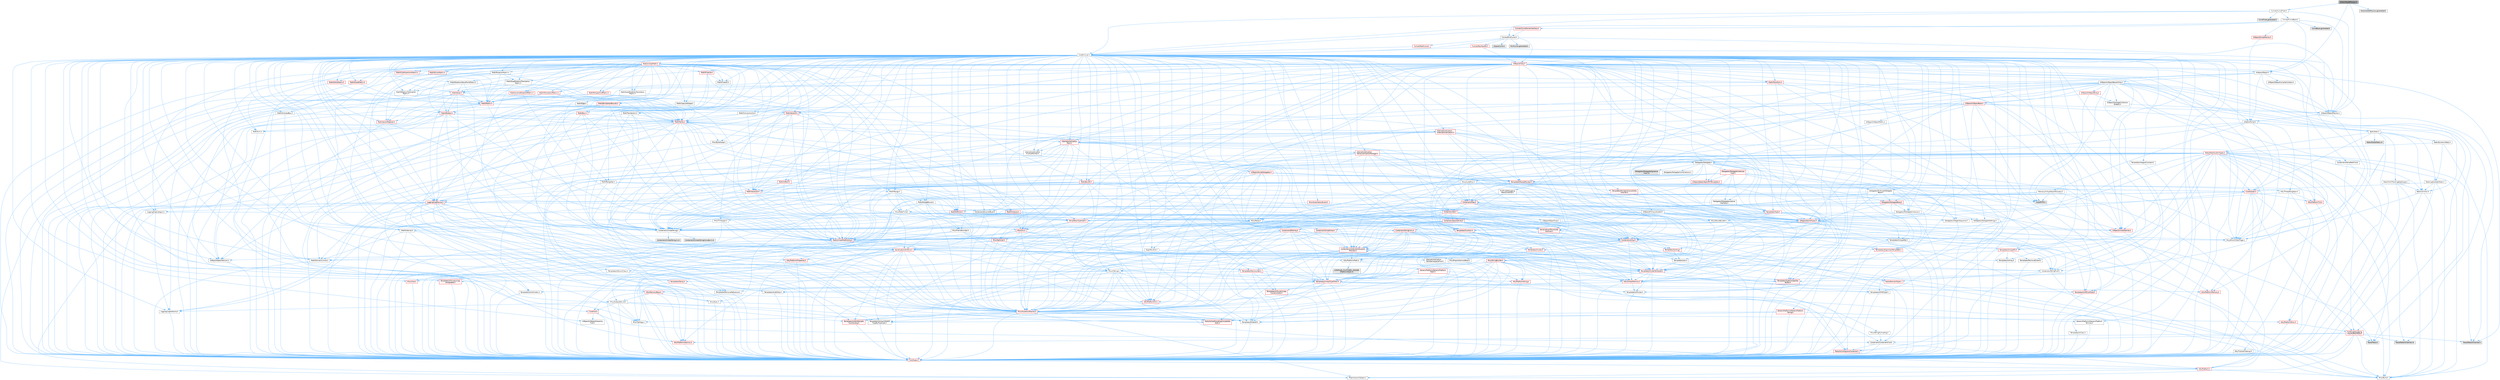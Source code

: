digraph "GroomAssetPhysics.h"
{
 // INTERACTIVE_SVG=YES
 // LATEX_PDF_SIZE
  bgcolor="transparent";
  edge [fontname=Helvetica,fontsize=10,labelfontname=Helvetica,labelfontsize=10];
  node [fontname=Helvetica,fontsize=10,shape=box,height=0.2,width=0.4];
  Node1 [id="Node000001",label="GroomAssetPhysics.h",height=0.2,width=0.4,color="gray40", fillcolor="grey60", style="filled", fontcolor="black",tooltip=" "];
  Node1 -> Node2 [id="edge1_Node000001_Node000002",color="steelblue1",style="solid",tooltip=" "];
  Node2 [id="Node000002",label="UObject/Object.h",height=0.2,width=0.4,color="grey40", fillcolor="white", style="filled",URL="$db/dbf/Object_8h.html",tooltip=" "];
  Node2 -> Node3 [id="edge2_Node000002_Node000003",color="steelblue1",style="solid",tooltip=" "];
  Node3 [id="Node000003",label="UObject/Script.h",height=0.2,width=0.4,color="grey40", fillcolor="white", style="filled",URL="$de/dc6/Script_8h.html",tooltip=" "];
  Node3 -> Node4 [id="edge3_Node000003_Node000004",color="steelblue1",style="solid",tooltip=" "];
  Node4 [id="Node000004",label="Delegates/Delegate.h",height=0.2,width=0.4,color="grey40", fillcolor="white", style="filled",URL="$d4/d80/Delegate_8h.html",tooltip=" "];
  Node4 -> Node5 [id="edge4_Node000004_Node000005",color="steelblue1",style="solid",tooltip=" "];
  Node5 [id="Node000005",label="CoreTypes.h",height=0.2,width=0.4,color="red", fillcolor="#FFF0F0", style="filled",URL="$dc/dec/CoreTypes_8h.html",tooltip=" "];
  Node5 -> Node6 [id="edge5_Node000005_Node000006",color="steelblue1",style="solid",tooltip=" "];
  Node6 [id="Node000006",label="HAL/Platform.h",height=0.2,width=0.4,color="red", fillcolor="#FFF0F0", style="filled",URL="$d9/dd0/Platform_8h.html",tooltip=" "];
  Node6 -> Node7 [id="edge6_Node000006_Node000007",color="steelblue1",style="solid",tooltip=" "];
  Node7 [id="Node000007",label="Misc/Build.h",height=0.2,width=0.4,color="grey40", fillcolor="white", style="filled",URL="$d3/dbb/Build_8h.html",tooltip=" "];
  Node6 -> Node10 [id="edge7_Node000006_Node000010",color="steelblue1",style="solid",tooltip=" "];
  Node10 [id="Node000010",label="PreprocessorHelpers.h",height=0.2,width=0.4,color="grey40", fillcolor="white", style="filled",URL="$db/ddb/PreprocessorHelpers_8h.html",tooltip=" "];
  Node4 -> Node19 [id="edge8_Node000004_Node000019",color="steelblue1",style="solid",tooltip=" "];
  Node19 [id="Node000019",label="Misc/AssertionMacros.h",height=0.2,width=0.4,color="red", fillcolor="#FFF0F0", style="filled",URL="$d0/dfa/AssertionMacros_8h.html",tooltip=" "];
  Node19 -> Node5 [id="edge9_Node000019_Node000005",color="steelblue1",style="solid",tooltip=" "];
  Node19 -> Node6 [id="edge10_Node000019_Node000006",color="steelblue1",style="solid",tooltip=" "];
  Node19 -> Node20 [id="edge11_Node000019_Node000020",color="steelblue1",style="solid",tooltip=" "];
  Node20 [id="Node000020",label="HAL/PlatformMisc.h",height=0.2,width=0.4,color="red", fillcolor="#FFF0F0", style="filled",URL="$d0/df5/PlatformMisc_8h.html",tooltip=" "];
  Node20 -> Node5 [id="edge12_Node000020_Node000005",color="steelblue1",style="solid",tooltip=" "];
  Node20 -> Node48 [id="edge13_Node000020_Node000048",color="steelblue1",style="solid",tooltip=" "];
  Node48 [id="Node000048",label="ProfilingDebugging\l/CpuProfilerTrace.h",height=0.2,width=0.4,color="red", fillcolor="#FFF0F0", style="filled",URL="$da/dcb/CpuProfilerTrace_8h.html",tooltip=" "];
  Node48 -> Node5 [id="edge14_Node000048_Node000005",color="steelblue1",style="solid",tooltip=" "];
  Node48 -> Node28 [id="edge15_Node000048_Node000028",color="steelblue1",style="solid",tooltip=" "];
  Node28 [id="Node000028",label="Containers/ContainersFwd.h",height=0.2,width=0.4,color="grey40", fillcolor="white", style="filled",URL="$d4/d0a/ContainersFwd_8h.html",tooltip=" "];
  Node28 -> Node6 [id="edge16_Node000028_Node000006",color="steelblue1",style="solid",tooltip=" "];
  Node28 -> Node5 [id="edge17_Node000028_Node000005",color="steelblue1",style="solid",tooltip=" "];
  Node28 -> Node25 [id="edge18_Node000028_Node000025",color="steelblue1",style="solid",tooltip=" "];
  Node25 [id="Node000025",label="Traits/IsContiguousContainer.h",height=0.2,width=0.4,color="red", fillcolor="#FFF0F0", style="filled",URL="$d5/d3c/IsContiguousContainer_8h.html",tooltip=" "];
  Node25 -> Node5 [id="edge19_Node000025_Node000005",color="steelblue1",style="solid",tooltip=" "];
  Node48 -> Node49 [id="edge20_Node000048_Node000049",color="steelblue1",style="solid",tooltip=" "];
  Node49 [id="Node000049",label="HAL/PlatformAtomics.h",height=0.2,width=0.4,color="red", fillcolor="#FFF0F0", style="filled",URL="$d3/d36/PlatformAtomics_8h.html",tooltip=" "];
  Node49 -> Node5 [id="edge21_Node000049_Node000005",color="steelblue1",style="solid",tooltip=" "];
  Node48 -> Node10 [id="edge22_Node000048_Node000010",color="steelblue1",style="solid",tooltip=" "];
  Node48 -> Node7 [id="edge23_Node000048_Node000007",color="steelblue1",style="solid",tooltip=" "];
  Node48 -> Node53 [id="edge24_Node000048_Node000053",color="steelblue1",style="solid",tooltip=" "];
  Node53 [id="Node000053",label="Trace/Detail/Channel.h",height=0.2,width=0.4,color="grey60", fillcolor="#E0E0E0", style="filled",tooltip=" "];
  Node48 -> Node54 [id="edge25_Node000048_Node000054",color="steelblue1",style="solid",tooltip=" "];
  Node54 [id="Node000054",label="Trace/Detail/Channel.inl",height=0.2,width=0.4,color="grey60", fillcolor="#E0E0E0", style="filled",tooltip=" "];
  Node48 -> Node55 [id="edge26_Node000048_Node000055",color="steelblue1",style="solid",tooltip=" "];
  Node55 [id="Node000055",label="Trace/Trace.h",height=0.2,width=0.4,color="grey60", fillcolor="#E0E0E0", style="filled",tooltip=" "];
  Node19 -> Node10 [id="edge27_Node000019_Node000010",color="steelblue1",style="solid",tooltip=" "];
  Node19 -> Node56 [id="edge28_Node000019_Node000056",color="steelblue1",style="solid",tooltip=" "];
  Node56 [id="Node000056",label="Templates/EnableIf.h",height=0.2,width=0.4,color="grey40", fillcolor="white", style="filled",URL="$d7/d60/EnableIf_8h.html",tooltip=" "];
  Node56 -> Node5 [id="edge29_Node000056_Node000005",color="steelblue1",style="solid",tooltip=" "];
  Node19 -> Node57 [id="edge30_Node000019_Node000057",color="steelblue1",style="solid",tooltip=" "];
  Node57 [id="Node000057",label="Templates/IsArrayOrRefOf\lTypeByPredicate.h",height=0.2,width=0.4,color="grey40", fillcolor="white", style="filled",URL="$d6/da1/IsArrayOrRefOfTypeByPredicate_8h.html",tooltip=" "];
  Node57 -> Node5 [id="edge31_Node000057_Node000005",color="steelblue1",style="solid",tooltip=" "];
  Node19 -> Node58 [id="edge32_Node000019_Node000058",color="steelblue1",style="solid",tooltip=" "];
  Node58 [id="Node000058",label="Templates/IsValidVariadic\lFunctionArg.h",height=0.2,width=0.4,color="red", fillcolor="#FFF0F0", style="filled",URL="$d0/dc8/IsValidVariadicFunctionArg_8h.html",tooltip=" "];
  Node58 -> Node5 [id="edge33_Node000058_Node000005",color="steelblue1",style="solid",tooltip=" "];
  Node19 -> Node60 [id="edge34_Node000019_Node000060",color="steelblue1",style="solid",tooltip=" "];
  Node60 [id="Node000060",label="Traits/IsCharEncodingCompatible\lWith.h",height=0.2,width=0.4,color="red", fillcolor="#FFF0F0", style="filled",URL="$df/dd1/IsCharEncodingCompatibleWith_8h.html",tooltip=" "];
  Node19 -> Node62 [id="edge35_Node000019_Node000062",color="steelblue1",style="solid",tooltip=" "];
  Node62 [id="Node000062",label="Misc/VarArgs.h",height=0.2,width=0.4,color="grey40", fillcolor="white", style="filled",URL="$d5/d6f/VarArgs_8h.html",tooltip=" "];
  Node62 -> Node5 [id="edge36_Node000062_Node000005",color="steelblue1",style="solid",tooltip=" "];
  Node4 -> Node70 [id="edge37_Node000004_Node000070",color="steelblue1",style="solid",tooltip=" "];
  Node70 [id="Node000070",label="UObject/NameTypes.h",height=0.2,width=0.4,color="red", fillcolor="#FFF0F0", style="filled",URL="$d6/d35/NameTypes_8h.html",tooltip=" "];
  Node70 -> Node5 [id="edge38_Node000070_Node000005",color="steelblue1",style="solid",tooltip=" "];
  Node70 -> Node19 [id="edge39_Node000070_Node000019",color="steelblue1",style="solid",tooltip=" "];
  Node70 -> Node71 [id="edge40_Node000070_Node000071",color="steelblue1",style="solid",tooltip=" "];
  Node71 [id="Node000071",label="HAL/UnrealMemory.h",height=0.2,width=0.4,color="red", fillcolor="#FFF0F0", style="filled",URL="$d9/d96/UnrealMemory_8h.html",tooltip=" "];
  Node71 -> Node5 [id="edge41_Node000071_Node000005",color="steelblue1",style="solid",tooltip=" "];
  Node71 -> Node75 [id="edge42_Node000071_Node000075",color="steelblue1",style="solid",tooltip=" "];
  Node75 [id="Node000075",label="HAL/MemoryBase.h",height=0.2,width=0.4,color="red", fillcolor="#FFF0F0", style="filled",URL="$d6/d9f/MemoryBase_8h.html",tooltip=" "];
  Node75 -> Node5 [id="edge43_Node000075_Node000005",color="steelblue1",style="solid",tooltip=" "];
  Node75 -> Node49 [id="edge44_Node000075_Node000049",color="steelblue1",style="solid",tooltip=" "];
  Node75 -> Node32 [id="edge45_Node000075_Node000032",color="steelblue1",style="solid",tooltip=" "];
  Node32 [id="Node000032",label="HAL/PlatformCrt.h",height=0.2,width=0.4,color="red", fillcolor="#FFF0F0", style="filled",URL="$d8/d75/PlatformCrt_8h.html",tooltip=" "];
  Node75 -> Node76 [id="edge46_Node000075_Node000076",color="steelblue1",style="solid",tooltip=" "];
  Node76 [id="Node000076",label="Misc/Exec.h",height=0.2,width=0.4,color="grey40", fillcolor="white", style="filled",URL="$de/ddb/Exec_8h.html",tooltip=" "];
  Node76 -> Node5 [id="edge47_Node000076_Node000005",color="steelblue1",style="solid",tooltip=" "];
  Node76 -> Node19 [id="edge48_Node000076_Node000019",color="steelblue1",style="solid",tooltip=" "];
  Node75 -> Node77 [id="edge49_Node000075_Node000077",color="steelblue1",style="solid",tooltip=" "];
  Node77 [id="Node000077",label="Misc/OutputDevice.h",height=0.2,width=0.4,color="grey40", fillcolor="white", style="filled",URL="$d7/d32/OutputDevice_8h.html",tooltip=" "];
  Node77 -> Node27 [id="edge50_Node000077_Node000027",color="steelblue1",style="solid",tooltip=" "];
  Node27 [id="Node000027",label="CoreFwd.h",height=0.2,width=0.4,color="red", fillcolor="#FFF0F0", style="filled",URL="$d1/d1e/CoreFwd_8h.html",tooltip=" "];
  Node27 -> Node5 [id="edge51_Node000027_Node000005",color="steelblue1",style="solid",tooltip=" "];
  Node27 -> Node28 [id="edge52_Node000027_Node000028",color="steelblue1",style="solid",tooltip=" "];
  Node27 -> Node30 [id="edge53_Node000027_Node000030",color="steelblue1",style="solid",tooltip=" "];
  Node30 [id="Node000030",label="UObject/UObjectHierarchy\lFwd.h",height=0.2,width=0.4,color="grey40", fillcolor="white", style="filled",URL="$d3/d13/UObjectHierarchyFwd_8h.html",tooltip=" "];
  Node77 -> Node5 [id="edge54_Node000077_Node000005",color="steelblue1",style="solid",tooltip=" "];
  Node77 -> Node78 [id="edge55_Node000077_Node000078",color="steelblue1",style="solid",tooltip=" "];
  Node78 [id="Node000078",label="Logging/LogVerbosity.h",height=0.2,width=0.4,color="grey40", fillcolor="white", style="filled",URL="$d2/d8f/LogVerbosity_8h.html",tooltip=" "];
  Node78 -> Node5 [id="edge56_Node000078_Node000005",color="steelblue1",style="solid",tooltip=" "];
  Node77 -> Node62 [id="edge57_Node000077_Node000062",color="steelblue1",style="solid",tooltip=" "];
  Node77 -> Node57 [id="edge58_Node000077_Node000057",color="steelblue1",style="solid",tooltip=" "];
  Node77 -> Node58 [id="edge59_Node000077_Node000058",color="steelblue1",style="solid",tooltip=" "];
  Node77 -> Node60 [id="edge60_Node000077_Node000060",color="steelblue1",style="solid",tooltip=" "];
  Node71 -> Node88 [id="edge61_Node000071_Node000088",color="steelblue1",style="solid",tooltip=" "];
  Node88 [id="Node000088",label="HAL/PlatformMemory.h",height=0.2,width=0.4,color="red", fillcolor="#FFF0F0", style="filled",URL="$de/d68/PlatformMemory_8h.html",tooltip=" "];
  Node88 -> Node5 [id="edge62_Node000088_Node000005",color="steelblue1",style="solid",tooltip=" "];
  Node71 -> Node91 [id="edge63_Node000071_Node000091",color="steelblue1",style="solid",tooltip=" "];
  Node91 [id="Node000091",label="Templates/IsPointer.h",height=0.2,width=0.4,color="grey40", fillcolor="white", style="filled",URL="$d7/d05/IsPointer_8h.html",tooltip=" "];
  Node91 -> Node5 [id="edge64_Node000091_Node000005",color="steelblue1",style="solid",tooltip=" "];
  Node70 -> Node92 [id="edge65_Node000070_Node000092",color="steelblue1",style="solid",tooltip=" "];
  Node92 [id="Node000092",label="Templates/UnrealTypeTraits.h",height=0.2,width=0.4,color="red", fillcolor="#FFF0F0", style="filled",URL="$d2/d2d/UnrealTypeTraits_8h.html",tooltip=" "];
  Node92 -> Node5 [id="edge66_Node000092_Node000005",color="steelblue1",style="solid",tooltip=" "];
  Node92 -> Node91 [id="edge67_Node000092_Node000091",color="steelblue1",style="solid",tooltip=" "];
  Node92 -> Node19 [id="edge68_Node000092_Node000019",color="steelblue1",style="solid",tooltip=" "];
  Node92 -> Node84 [id="edge69_Node000092_Node000084",color="steelblue1",style="solid",tooltip=" "];
  Node84 [id="Node000084",label="Templates/AndOrNot.h",height=0.2,width=0.4,color="grey40", fillcolor="white", style="filled",URL="$db/d0a/AndOrNot_8h.html",tooltip=" "];
  Node84 -> Node5 [id="edge70_Node000084_Node000005",color="steelblue1",style="solid",tooltip=" "];
  Node92 -> Node56 [id="edge71_Node000092_Node000056",color="steelblue1",style="solid",tooltip=" "];
  Node92 -> Node93 [id="edge72_Node000092_Node000093",color="steelblue1",style="solid",tooltip=" "];
  Node93 [id="Node000093",label="Templates/IsArithmetic.h",height=0.2,width=0.4,color="grey40", fillcolor="white", style="filled",URL="$d2/d5d/IsArithmetic_8h.html",tooltip=" "];
  Node93 -> Node5 [id="edge73_Node000093_Node000005",color="steelblue1",style="solid",tooltip=" "];
  Node92 -> Node95 [id="edge74_Node000092_Node000095",color="steelblue1",style="solid",tooltip=" "];
  Node95 [id="Node000095",label="Templates/IsPODType.h",height=0.2,width=0.4,color="grey40", fillcolor="white", style="filled",URL="$d7/db1/IsPODType_8h.html",tooltip=" "];
  Node95 -> Node5 [id="edge75_Node000095_Node000005",color="steelblue1",style="solid",tooltip=" "];
  Node92 -> Node96 [id="edge76_Node000092_Node000096",color="steelblue1",style="solid",tooltip=" "];
  Node96 [id="Node000096",label="Templates/IsUECoreType.h",height=0.2,width=0.4,color="red", fillcolor="#FFF0F0", style="filled",URL="$d1/db8/IsUECoreType_8h.html",tooltip=" "];
  Node96 -> Node5 [id="edge77_Node000096_Node000005",color="steelblue1",style="solid",tooltip=" "];
  Node92 -> Node85 [id="edge78_Node000092_Node000085",color="steelblue1",style="solid",tooltip=" "];
  Node85 [id="Node000085",label="Templates/IsTriviallyCopy\lConstructible.h",height=0.2,width=0.4,color="red", fillcolor="#FFF0F0", style="filled",URL="$d3/d78/IsTriviallyCopyConstructible_8h.html",tooltip=" "];
  Node85 -> Node5 [id="edge79_Node000085_Node000005",color="steelblue1",style="solid",tooltip=" "];
  Node70 -> Node97 [id="edge80_Node000070_Node000097",color="steelblue1",style="solid",tooltip=" "];
  Node97 [id="Node000097",label="Templates/UnrealTemplate.h",height=0.2,width=0.4,color="red", fillcolor="#FFF0F0", style="filled",URL="$d4/d24/UnrealTemplate_8h.html",tooltip=" "];
  Node97 -> Node5 [id="edge81_Node000097_Node000005",color="steelblue1",style="solid",tooltip=" "];
  Node97 -> Node91 [id="edge82_Node000097_Node000091",color="steelblue1",style="solid",tooltip=" "];
  Node97 -> Node71 [id="edge83_Node000097_Node000071",color="steelblue1",style="solid",tooltip=" "];
  Node97 -> Node92 [id="edge84_Node000097_Node000092",color="steelblue1",style="solid",tooltip=" "];
  Node97 -> Node100 [id="edge85_Node000097_Node000100",color="steelblue1",style="solid",tooltip=" "];
  Node100 [id="Node000100",label="Templates/RemoveReference.h",height=0.2,width=0.4,color="grey40", fillcolor="white", style="filled",URL="$da/dbe/RemoveReference_8h.html",tooltip=" "];
  Node100 -> Node5 [id="edge86_Node000100_Node000005",color="steelblue1",style="solid",tooltip=" "];
  Node97 -> Node101 [id="edge87_Node000097_Node000101",color="steelblue1",style="solid",tooltip=" "];
  Node101 [id="Node000101",label="Templates/TypeCompatible\lBytes.h",height=0.2,width=0.4,color="red", fillcolor="#FFF0F0", style="filled",URL="$df/d0a/TypeCompatibleBytes_8h.html",tooltip=" "];
  Node101 -> Node5 [id="edge88_Node000101_Node000005",color="steelblue1",style="solid",tooltip=" "];
  Node97 -> Node25 [id="edge89_Node000097_Node000025",color="steelblue1",style="solid",tooltip=" "];
  Node70 -> Node103 [id="edge90_Node000070_Node000103",color="steelblue1",style="solid",tooltip=" "];
  Node103 [id="Node000103",label="Containers/UnrealString.h",height=0.2,width=0.4,color="grey40", fillcolor="white", style="filled",URL="$d5/dba/UnrealString_8h.html",tooltip=" "];
  Node103 -> Node104 [id="edge91_Node000103_Node000104",color="steelblue1",style="solid",tooltip=" "];
  Node104 [id="Node000104",label="Containers/UnrealStringIncludes.h.inl",height=0.2,width=0.4,color="grey60", fillcolor="#E0E0E0", style="filled",tooltip=" "];
  Node103 -> Node105 [id="edge92_Node000103_Node000105",color="steelblue1",style="solid",tooltip=" "];
  Node105 [id="Node000105",label="Containers/UnrealString.h.inl",height=0.2,width=0.4,color="grey60", fillcolor="#E0E0E0", style="filled",tooltip=" "];
  Node103 -> Node106 [id="edge93_Node000103_Node000106",color="steelblue1",style="solid",tooltip=" "];
  Node106 [id="Node000106",label="Misc/StringFormatArg.h",height=0.2,width=0.4,color="grey40", fillcolor="white", style="filled",URL="$d2/d16/StringFormatArg_8h.html",tooltip=" "];
  Node106 -> Node28 [id="edge94_Node000106_Node000028",color="steelblue1",style="solid",tooltip=" "];
  Node70 -> Node110 [id="edge95_Node000070_Node000110",color="steelblue1",style="solid",tooltip=" "];
  Node110 [id="Node000110",label="Containers/StringConv.h",height=0.2,width=0.4,color="red", fillcolor="#FFF0F0", style="filled",URL="$d3/ddf/StringConv_8h.html",tooltip=" "];
  Node110 -> Node5 [id="edge96_Node000110_Node000005",color="steelblue1",style="solid",tooltip=" "];
  Node110 -> Node19 [id="edge97_Node000110_Node000019",color="steelblue1",style="solid",tooltip=" "];
  Node110 -> Node111 [id="edge98_Node000110_Node000111",color="steelblue1",style="solid",tooltip=" "];
  Node111 [id="Node000111",label="Containers/ContainerAllocation\lPolicies.h",height=0.2,width=0.4,color="red", fillcolor="#FFF0F0", style="filled",URL="$d7/dff/ContainerAllocationPolicies_8h.html",tooltip=" "];
  Node111 -> Node5 [id="edge99_Node000111_Node000005",color="steelblue1",style="solid",tooltip=" "];
  Node111 -> Node111 [id="edge100_Node000111_Node000111",color="steelblue1",style="solid",tooltip=" "];
  Node111 -> Node113 [id="edge101_Node000111_Node000113",color="steelblue1",style="solid",tooltip=" "];
  Node113 [id="Node000113",label="HAL/PlatformMath.h",height=0.2,width=0.4,color="grey40", fillcolor="white", style="filled",URL="$dc/d53/PlatformMath_8h.html",tooltip=" "];
  Node113 -> Node5 [id="edge102_Node000113_Node000005",color="steelblue1",style="solid",tooltip=" "];
  Node113 -> Node114 [id="edge103_Node000113_Node000114",color="steelblue1",style="solid",tooltip=" "];
  Node114 [id="Node000114",label="GenericPlatform/GenericPlatform\lMath.h",height=0.2,width=0.4,color="red", fillcolor="#FFF0F0", style="filled",URL="$d5/d79/GenericPlatformMath_8h.html",tooltip=" "];
  Node114 -> Node5 [id="edge104_Node000114_Node000005",color="steelblue1",style="solid",tooltip=" "];
  Node114 -> Node28 [id="edge105_Node000114_Node000028",color="steelblue1",style="solid",tooltip=" "];
  Node114 -> Node32 [id="edge106_Node000114_Node000032",color="steelblue1",style="solid",tooltip=" "];
  Node114 -> Node84 [id="edge107_Node000114_Node000084",color="steelblue1",style="solid",tooltip=" "];
  Node114 -> Node115 [id="edge108_Node000114_Node000115",color="steelblue1",style="solid",tooltip=" "];
  Node115 [id="Node000115",label="Templates/Decay.h",height=0.2,width=0.4,color="red", fillcolor="#FFF0F0", style="filled",URL="$dd/d0f/Decay_8h.html",tooltip=" "];
  Node115 -> Node5 [id="edge109_Node000115_Node000005",color="steelblue1",style="solid",tooltip=" "];
  Node115 -> Node100 [id="edge110_Node000115_Node000100",color="steelblue1",style="solid",tooltip=" "];
  Node114 -> Node92 [id="edge111_Node000114_Node000092",color="steelblue1",style="solid",tooltip=" "];
  Node114 -> Node101 [id="edge112_Node000114_Node000101",color="steelblue1",style="solid",tooltip=" "];
  Node113 -> Node120 [id="edge113_Node000113_Node000120",color="steelblue1",style="solid",tooltip=" "];
  Node120 [id="Node000120",label="COMPILED_PLATFORM_HEADER\l(PlatformMath.h)",height=0.2,width=0.4,color="grey60", fillcolor="#E0E0E0", style="filled",tooltip=" "];
  Node111 -> Node71 [id="edge114_Node000111_Node000071",color="steelblue1",style="solid",tooltip=" "];
  Node111 -> Node42 [id="edge115_Node000111_Node000042",color="steelblue1",style="solid",tooltip=" "];
  Node42 [id="Node000042",label="Math/NumericLimits.h",height=0.2,width=0.4,color="grey40", fillcolor="white", style="filled",URL="$df/d1b/NumericLimits_8h.html",tooltip=" "];
  Node42 -> Node5 [id="edge116_Node000042_Node000005",color="steelblue1",style="solid",tooltip=" "];
  Node111 -> Node19 [id="edge117_Node000111_Node000019",color="steelblue1",style="solid",tooltip=" "];
  Node111 -> Node122 [id="edge118_Node000111_Node000122",color="steelblue1",style="solid",tooltip=" "];
  Node122 [id="Node000122",label="Templates/MemoryOps.h",height=0.2,width=0.4,color="red", fillcolor="#FFF0F0", style="filled",URL="$db/dea/MemoryOps_8h.html",tooltip=" "];
  Node122 -> Node5 [id="edge119_Node000122_Node000005",color="steelblue1",style="solid",tooltip=" "];
  Node122 -> Node71 [id="edge120_Node000122_Node000071",color="steelblue1",style="solid",tooltip=" "];
  Node122 -> Node86 [id="edge121_Node000122_Node000086",color="steelblue1",style="solid",tooltip=" "];
  Node86 [id="Node000086",label="Templates/IsTriviallyCopy\lAssignable.h",height=0.2,width=0.4,color="red", fillcolor="#FFF0F0", style="filled",URL="$d2/df2/IsTriviallyCopyAssignable_8h.html",tooltip=" "];
  Node86 -> Node5 [id="edge122_Node000086_Node000005",color="steelblue1",style="solid",tooltip=" "];
  Node122 -> Node85 [id="edge123_Node000122_Node000085",color="steelblue1",style="solid",tooltip=" "];
  Node122 -> Node92 [id="edge124_Node000122_Node000092",color="steelblue1",style="solid",tooltip=" "];
  Node111 -> Node101 [id="edge125_Node000111_Node000101",color="steelblue1",style="solid",tooltip=" "];
  Node110 -> Node123 [id="edge126_Node000110_Node000123",color="steelblue1",style="solid",tooltip=" "];
  Node123 [id="Node000123",label="Containers/Array.h",height=0.2,width=0.4,color="red", fillcolor="#FFF0F0", style="filled",URL="$df/dd0/Array_8h.html",tooltip=" "];
  Node123 -> Node5 [id="edge127_Node000123_Node000005",color="steelblue1",style="solid",tooltip=" "];
  Node123 -> Node19 [id="edge128_Node000123_Node000019",color="steelblue1",style="solid",tooltip=" "];
  Node123 -> Node71 [id="edge129_Node000123_Node000071",color="steelblue1",style="solid",tooltip=" "];
  Node123 -> Node92 [id="edge130_Node000123_Node000092",color="steelblue1",style="solid",tooltip=" "];
  Node123 -> Node97 [id="edge131_Node000123_Node000097",color="steelblue1",style="solid",tooltip=" "];
  Node123 -> Node111 [id="edge132_Node000123_Node000111",color="steelblue1",style="solid",tooltip=" "];
  Node123 -> Node130 [id="edge133_Node000123_Node000130",color="steelblue1",style="solid",tooltip=" "];
  Node130 [id="Node000130",label="Serialization/Archive.h",height=0.2,width=0.4,color="red", fillcolor="#FFF0F0", style="filled",URL="$d7/d3b/Archive_8h.html",tooltip=" "];
  Node130 -> Node27 [id="edge134_Node000130_Node000027",color="steelblue1",style="solid",tooltip=" "];
  Node130 -> Node5 [id="edge135_Node000130_Node000005",color="steelblue1",style="solid",tooltip=" "];
  Node130 -> Node131 [id="edge136_Node000130_Node000131",color="steelblue1",style="solid",tooltip=" "];
  Node131 [id="Node000131",label="HAL/PlatformProperties.h",height=0.2,width=0.4,color="red", fillcolor="#FFF0F0", style="filled",URL="$d9/db0/PlatformProperties_8h.html",tooltip=" "];
  Node131 -> Node5 [id="edge137_Node000131_Node000005",color="steelblue1",style="solid",tooltip=" "];
  Node130 -> Node134 [id="edge138_Node000130_Node000134",color="steelblue1",style="solid",tooltip=" "];
  Node134 [id="Node000134",label="Internationalization\l/TextNamespaceFwd.h",height=0.2,width=0.4,color="grey40", fillcolor="white", style="filled",URL="$d8/d97/TextNamespaceFwd_8h.html",tooltip=" "];
  Node134 -> Node5 [id="edge139_Node000134_Node000005",color="steelblue1",style="solid",tooltip=" "];
  Node130 -> Node19 [id="edge140_Node000130_Node000019",color="steelblue1",style="solid",tooltip=" "];
  Node130 -> Node7 [id="edge141_Node000130_Node000007",color="steelblue1",style="solid",tooltip=" "];
  Node130 -> Node135 [id="edge142_Node000130_Node000135",color="steelblue1",style="solid",tooltip=" "];
  Node135 [id="Node000135",label="Misc/EngineVersionBase.h",height=0.2,width=0.4,color="grey40", fillcolor="white", style="filled",URL="$d5/d2b/EngineVersionBase_8h.html",tooltip=" "];
  Node135 -> Node5 [id="edge143_Node000135_Node000005",color="steelblue1",style="solid",tooltip=" "];
  Node130 -> Node62 [id="edge144_Node000130_Node000062",color="steelblue1",style="solid",tooltip=" "];
  Node130 -> Node56 [id="edge145_Node000130_Node000056",color="steelblue1",style="solid",tooltip=" "];
  Node130 -> Node57 [id="edge146_Node000130_Node000057",color="steelblue1",style="solid",tooltip=" "];
  Node130 -> Node138 [id="edge147_Node000130_Node000138",color="steelblue1",style="solid",tooltip=" "];
  Node138 [id="Node000138",label="Templates/IsEnumClass.h",height=0.2,width=0.4,color="grey40", fillcolor="white", style="filled",URL="$d7/d15/IsEnumClass_8h.html",tooltip=" "];
  Node138 -> Node5 [id="edge148_Node000138_Node000005",color="steelblue1",style="solid",tooltip=" "];
  Node138 -> Node84 [id="edge149_Node000138_Node000084",color="steelblue1",style="solid",tooltip=" "];
  Node130 -> Node58 [id="edge150_Node000130_Node000058",color="steelblue1",style="solid",tooltip=" "];
  Node130 -> Node97 [id="edge151_Node000130_Node000097",color="steelblue1",style="solid",tooltip=" "];
  Node130 -> Node60 [id="edge152_Node000130_Node000060",color="steelblue1",style="solid",tooltip=" "];
  Node130 -> Node139 [id="edge153_Node000130_Node000139",color="steelblue1",style="solid",tooltip=" "];
  Node139 [id="Node000139",label="UObject/ObjectVersion.h",height=0.2,width=0.4,color="grey40", fillcolor="white", style="filled",URL="$da/d63/ObjectVersion_8h.html",tooltip=" "];
  Node139 -> Node5 [id="edge154_Node000139_Node000005",color="steelblue1",style="solid",tooltip=" "];
  Node123 -> Node156 [id="edge155_Node000123_Node000156",color="steelblue1",style="solid",tooltip=" "];
  Node156 [id="Node000156",label="Templates/Invoke.h",height=0.2,width=0.4,color="red", fillcolor="#FFF0F0", style="filled",URL="$d7/deb/Invoke_8h.html",tooltip=" "];
  Node156 -> Node5 [id="edge156_Node000156_Node000005",color="steelblue1",style="solid",tooltip=" "];
  Node156 -> Node97 [id="edge157_Node000156_Node000097",color="steelblue1",style="solid",tooltip=" "];
  Node123 -> Node161 [id="edge158_Node000123_Node000161",color="steelblue1",style="solid",tooltip=" "];
  Node161 [id="Node000161",label="Templates/Less.h",height=0.2,width=0.4,color="grey40", fillcolor="white", style="filled",URL="$de/dc8/Less_8h.html",tooltip=" "];
  Node161 -> Node5 [id="edge159_Node000161_Node000005",color="steelblue1",style="solid",tooltip=" "];
  Node161 -> Node97 [id="edge160_Node000161_Node000097",color="steelblue1",style="solid",tooltip=" "];
  Node123 -> Node169 [id="edge161_Node000123_Node000169",color="steelblue1",style="solid",tooltip=" "];
  Node169 [id="Node000169",label="Templates/Sorting.h",height=0.2,width=0.4,color="red", fillcolor="#FFF0F0", style="filled",URL="$d3/d9e/Sorting_8h.html",tooltip=" "];
  Node169 -> Node5 [id="edge162_Node000169_Node000005",color="steelblue1",style="solid",tooltip=" "];
  Node169 -> Node113 [id="edge163_Node000169_Node000113",color="steelblue1",style="solid",tooltip=" "];
  Node169 -> Node161 [id="edge164_Node000169_Node000161",color="steelblue1",style="solid",tooltip=" "];
  Node123 -> Node173 [id="edge165_Node000123_Node000173",color="steelblue1",style="solid",tooltip=" "];
  Node173 [id="Node000173",label="Templates/AlignmentTemplates.h",height=0.2,width=0.4,color="red", fillcolor="#FFF0F0", style="filled",URL="$dd/d32/AlignmentTemplates_8h.html",tooltip=" "];
  Node173 -> Node5 [id="edge166_Node000173_Node000005",color="steelblue1",style="solid",tooltip=" "];
  Node173 -> Node91 [id="edge167_Node000173_Node000091",color="steelblue1",style="solid",tooltip=" "];
  Node123 -> Node23 [id="edge168_Node000123_Node000023",color="steelblue1",style="solid",tooltip=" "];
  Node23 [id="Node000023",label="Traits/ElementType.h",height=0.2,width=0.4,color="red", fillcolor="#FFF0F0", style="filled",URL="$d5/d4f/ElementType_8h.html",tooltip=" "];
  Node23 -> Node6 [id="edge169_Node000023_Node000006",color="steelblue1",style="solid",tooltip=" "];
  Node110 -> Node147 [id="edge170_Node000110_Node000147",color="steelblue1",style="solid",tooltip=" "];
  Node147 [id="Node000147",label="Misc/CString.h",height=0.2,width=0.4,color="grey40", fillcolor="white", style="filled",URL="$d2/d49/CString_8h.html",tooltip=" "];
  Node147 -> Node5 [id="edge171_Node000147_Node000005",color="steelblue1",style="solid",tooltip=" "];
  Node147 -> Node32 [id="edge172_Node000147_Node000032",color="steelblue1",style="solid",tooltip=" "];
  Node147 -> Node73 [id="edge173_Node000147_Node000073",color="steelblue1",style="solid",tooltip=" "];
  Node73 [id="Node000073",label="HAL/PlatformString.h",height=0.2,width=0.4,color="red", fillcolor="#FFF0F0", style="filled",URL="$db/db5/PlatformString_8h.html",tooltip=" "];
  Node73 -> Node5 [id="edge174_Node000073_Node000005",color="steelblue1",style="solid",tooltip=" "];
  Node147 -> Node19 [id="edge175_Node000147_Node000019",color="steelblue1",style="solid",tooltip=" "];
  Node147 -> Node148 [id="edge176_Node000147_Node000148",color="steelblue1",style="solid",tooltip=" "];
  Node148 [id="Node000148",label="Misc/Char.h",height=0.2,width=0.4,color="red", fillcolor="#FFF0F0", style="filled",URL="$d0/d58/Char_8h.html",tooltip=" "];
  Node148 -> Node5 [id="edge177_Node000148_Node000005",color="steelblue1",style="solid",tooltip=" "];
  Node147 -> Node62 [id="edge178_Node000147_Node000062",color="steelblue1",style="solid",tooltip=" "];
  Node147 -> Node57 [id="edge179_Node000147_Node000057",color="steelblue1",style="solid",tooltip=" "];
  Node147 -> Node58 [id="edge180_Node000147_Node000058",color="steelblue1",style="solid",tooltip=" "];
  Node147 -> Node60 [id="edge181_Node000147_Node000060",color="steelblue1",style="solid",tooltip=" "];
  Node110 -> Node174 [id="edge182_Node000110_Node000174",color="steelblue1",style="solid",tooltip=" "];
  Node174 [id="Node000174",label="Templates/IsArray.h",height=0.2,width=0.4,color="grey40", fillcolor="white", style="filled",URL="$d8/d8d/IsArray_8h.html",tooltip=" "];
  Node174 -> Node5 [id="edge183_Node000174_Node000005",color="steelblue1",style="solid",tooltip=" "];
  Node110 -> Node97 [id="edge184_Node000110_Node000097",color="steelblue1",style="solid",tooltip=" "];
  Node110 -> Node92 [id="edge185_Node000110_Node000092",color="steelblue1",style="solid",tooltip=" "];
  Node110 -> Node23 [id="edge186_Node000110_Node000023",color="steelblue1",style="solid",tooltip=" "];
  Node110 -> Node60 [id="edge187_Node000110_Node000060",color="steelblue1",style="solid",tooltip=" "];
  Node110 -> Node25 [id="edge188_Node000110_Node000025",color="steelblue1",style="solid",tooltip=" "];
  Node70 -> Node22 [id="edge189_Node000070_Node000022",color="steelblue1",style="solid",tooltip=" "];
  Node22 [id="Node000022",label="Containers/StringFwd.h",height=0.2,width=0.4,color="grey40", fillcolor="white", style="filled",URL="$df/d37/StringFwd_8h.html",tooltip=" "];
  Node22 -> Node5 [id="edge190_Node000022_Node000005",color="steelblue1",style="solid",tooltip=" "];
  Node22 -> Node23 [id="edge191_Node000022_Node000023",color="steelblue1",style="solid",tooltip=" "];
  Node22 -> Node25 [id="edge192_Node000022_Node000025",color="steelblue1",style="solid",tooltip=" "];
  Node70 -> Node175 [id="edge193_Node000070_Node000175",color="steelblue1",style="solid",tooltip=" "];
  Node175 [id="Node000175",label="UObject/UnrealNames.h",height=0.2,width=0.4,color="red", fillcolor="#FFF0F0", style="filled",URL="$d8/db1/UnrealNames_8h.html",tooltip=" "];
  Node175 -> Node5 [id="edge194_Node000175_Node000005",color="steelblue1",style="solid",tooltip=" "];
  Node70 -> Node177 [id="edge195_Node000070_Node000177",color="steelblue1",style="solid",tooltip=" "];
  Node177 [id="Node000177",label="Misc/StringBuilder.h",height=0.2,width=0.4,color="red", fillcolor="#FFF0F0", style="filled",URL="$d4/d52/StringBuilder_8h.html",tooltip=" "];
  Node177 -> Node22 [id="edge196_Node000177_Node000022",color="steelblue1",style="solid",tooltip=" "];
  Node177 -> Node5 [id="edge197_Node000177_Node000005",color="steelblue1",style="solid",tooltip=" "];
  Node177 -> Node73 [id="edge198_Node000177_Node000073",color="steelblue1",style="solid",tooltip=" "];
  Node177 -> Node71 [id="edge199_Node000177_Node000071",color="steelblue1",style="solid",tooltip=" "];
  Node177 -> Node19 [id="edge200_Node000177_Node000019",color="steelblue1",style="solid",tooltip=" "];
  Node177 -> Node147 [id="edge201_Node000177_Node000147",color="steelblue1",style="solid",tooltip=" "];
  Node177 -> Node56 [id="edge202_Node000177_Node000056",color="steelblue1",style="solid",tooltip=" "];
  Node177 -> Node57 [id="edge203_Node000177_Node000057",color="steelblue1",style="solid",tooltip=" "];
  Node177 -> Node58 [id="edge204_Node000177_Node000058",color="steelblue1",style="solid",tooltip=" "];
  Node177 -> Node97 [id="edge205_Node000177_Node000097",color="steelblue1",style="solid",tooltip=" "];
  Node177 -> Node92 [id="edge206_Node000177_Node000092",color="steelblue1",style="solid",tooltip=" "];
  Node177 -> Node60 [id="edge207_Node000177_Node000060",color="steelblue1",style="solid",tooltip=" "];
  Node177 -> Node25 [id="edge208_Node000177_Node000025",color="steelblue1",style="solid",tooltip=" "];
  Node70 -> Node55 [id="edge209_Node000070_Node000055",color="steelblue1",style="solid",tooltip=" "];
  Node4 -> Node183 [id="edge210_Node000004_Node000183",color="steelblue1",style="solid",tooltip=" "];
  Node183 [id="Node000183",label="Templates/SharedPointer.h",height=0.2,width=0.4,color="red", fillcolor="#FFF0F0", style="filled",URL="$d2/d17/SharedPointer_8h.html",tooltip=" "];
  Node183 -> Node5 [id="edge211_Node000183_Node000005",color="steelblue1",style="solid",tooltip=" "];
  Node183 -> Node184 [id="edge212_Node000183_Node000184",color="steelblue1",style="solid",tooltip=" "];
  Node184 [id="Node000184",label="Templates/PointerIsConvertible\lFromTo.h",height=0.2,width=0.4,color="red", fillcolor="#FFF0F0", style="filled",URL="$d6/d65/PointerIsConvertibleFromTo_8h.html",tooltip=" "];
  Node184 -> Node5 [id="edge213_Node000184_Node000005",color="steelblue1",style="solid",tooltip=" "];
  Node183 -> Node19 [id="edge214_Node000183_Node000019",color="steelblue1",style="solid",tooltip=" "];
  Node183 -> Node71 [id="edge215_Node000183_Node000071",color="steelblue1",style="solid",tooltip=" "];
  Node183 -> Node123 [id="edge216_Node000183_Node000123",color="steelblue1",style="solid",tooltip=" "];
  Node183 -> Node185 [id="edge217_Node000183_Node000185",color="steelblue1",style="solid",tooltip=" "];
  Node185 [id="Node000185",label="Containers/Map.h",height=0.2,width=0.4,color="red", fillcolor="#FFF0F0", style="filled",URL="$df/d79/Map_8h.html",tooltip=" "];
  Node185 -> Node5 [id="edge218_Node000185_Node000005",color="steelblue1",style="solid",tooltip=" "];
  Node185 -> Node186 [id="edge219_Node000185_Node000186",color="steelblue1",style="solid",tooltip=" "];
  Node186 [id="Node000186",label="Algo/Reverse.h",height=0.2,width=0.4,color="grey40", fillcolor="white", style="filled",URL="$d5/d93/Reverse_8h.html",tooltip=" "];
  Node186 -> Node5 [id="edge220_Node000186_Node000005",color="steelblue1",style="solid",tooltip=" "];
  Node186 -> Node97 [id="edge221_Node000186_Node000097",color="steelblue1",style="solid",tooltip=" "];
  Node185 -> Node187 [id="edge222_Node000185_Node000187",color="steelblue1",style="solid",tooltip=" "];
  Node187 [id="Node000187",label="Containers/Set.h",height=0.2,width=0.4,color="red", fillcolor="#FFF0F0", style="filled",URL="$d4/d45/Set_8h.html",tooltip=" "];
  Node187 -> Node111 [id="edge223_Node000187_Node000111",color="steelblue1",style="solid",tooltip=" "];
  Node187 -> Node189 [id="edge224_Node000187_Node000189",color="steelblue1",style="solid",tooltip=" "];
  Node189 [id="Node000189",label="Containers/SparseArray.h",height=0.2,width=0.4,color="red", fillcolor="#FFF0F0", style="filled",URL="$d5/dbf/SparseArray_8h.html",tooltip=" "];
  Node189 -> Node5 [id="edge225_Node000189_Node000005",color="steelblue1",style="solid",tooltip=" "];
  Node189 -> Node19 [id="edge226_Node000189_Node000019",color="steelblue1",style="solid",tooltip=" "];
  Node189 -> Node71 [id="edge227_Node000189_Node000071",color="steelblue1",style="solid",tooltip=" "];
  Node189 -> Node92 [id="edge228_Node000189_Node000092",color="steelblue1",style="solid",tooltip=" "];
  Node189 -> Node97 [id="edge229_Node000189_Node000097",color="steelblue1",style="solid",tooltip=" "];
  Node189 -> Node111 [id="edge230_Node000189_Node000111",color="steelblue1",style="solid",tooltip=" "];
  Node189 -> Node161 [id="edge231_Node000189_Node000161",color="steelblue1",style="solid",tooltip=" "];
  Node189 -> Node123 [id="edge232_Node000189_Node000123",color="steelblue1",style="solid",tooltip=" "];
  Node189 -> Node172 [id="edge233_Node000189_Node000172",color="steelblue1",style="solid",tooltip=" "];
  Node172 [id="Node000172",label="Math/UnrealMathUtility.h",height=0.2,width=0.4,color="red", fillcolor="#FFF0F0", style="filled",URL="$db/db8/UnrealMathUtility_8h.html",tooltip=" "];
  Node172 -> Node5 [id="edge234_Node000172_Node000005",color="steelblue1",style="solid",tooltip=" "];
  Node172 -> Node19 [id="edge235_Node000172_Node000019",color="steelblue1",style="solid",tooltip=" "];
  Node172 -> Node113 [id="edge236_Node000172_Node000113",color="steelblue1",style="solid",tooltip=" "];
  Node189 -> Node190 [id="edge237_Node000189_Node000190",color="steelblue1",style="solid",tooltip=" "];
  Node190 [id="Node000190",label="Containers/ScriptArray.h",height=0.2,width=0.4,color="red", fillcolor="#FFF0F0", style="filled",URL="$dc/daf/ScriptArray_8h.html",tooltip=" "];
  Node190 -> Node5 [id="edge238_Node000190_Node000005",color="steelblue1",style="solid",tooltip=" "];
  Node190 -> Node19 [id="edge239_Node000190_Node000019",color="steelblue1",style="solid",tooltip=" "];
  Node190 -> Node71 [id="edge240_Node000190_Node000071",color="steelblue1",style="solid",tooltip=" "];
  Node190 -> Node111 [id="edge241_Node000190_Node000111",color="steelblue1",style="solid",tooltip=" "];
  Node190 -> Node123 [id="edge242_Node000190_Node000123",color="steelblue1",style="solid",tooltip=" "];
  Node189 -> Node191 [id="edge243_Node000189_Node000191",color="steelblue1",style="solid",tooltip=" "];
  Node191 [id="Node000191",label="Containers/BitArray.h",height=0.2,width=0.4,color="red", fillcolor="#FFF0F0", style="filled",URL="$d1/de4/BitArray_8h.html",tooltip=" "];
  Node191 -> Node111 [id="edge244_Node000191_Node000111",color="steelblue1",style="solid",tooltip=" "];
  Node191 -> Node5 [id="edge245_Node000191_Node000005",color="steelblue1",style="solid",tooltip=" "];
  Node191 -> Node49 [id="edge246_Node000191_Node000049",color="steelblue1",style="solid",tooltip=" "];
  Node191 -> Node71 [id="edge247_Node000191_Node000071",color="steelblue1",style="solid",tooltip=" "];
  Node191 -> Node172 [id="edge248_Node000191_Node000172",color="steelblue1",style="solid",tooltip=" "];
  Node191 -> Node19 [id="edge249_Node000191_Node000019",color="steelblue1",style="solid",tooltip=" "];
  Node191 -> Node44 [id="edge250_Node000191_Node000044",color="steelblue1",style="solid",tooltip=" "];
  Node44 [id="Node000044",label="Misc/EnumClassFlags.h",height=0.2,width=0.4,color="grey40", fillcolor="white", style="filled",URL="$d8/de7/EnumClassFlags_8h.html",tooltip=" "];
  Node191 -> Node130 [id="edge251_Node000191_Node000130",color="steelblue1",style="solid",tooltip=" "];
  Node191 -> Node56 [id="edge252_Node000191_Node000056",color="steelblue1",style="solid",tooltip=" "];
  Node191 -> Node156 [id="edge253_Node000191_Node000156",color="steelblue1",style="solid",tooltip=" "];
  Node191 -> Node97 [id="edge254_Node000191_Node000097",color="steelblue1",style="solid",tooltip=" "];
  Node191 -> Node92 [id="edge255_Node000191_Node000092",color="steelblue1",style="solid",tooltip=" "];
  Node189 -> Node192 [id="edge256_Node000189_Node000192",color="steelblue1",style="solid",tooltip=" "];
  Node192 [id="Node000192",label="Serialization/Structured\lArchive.h",height=0.2,width=0.4,color="red", fillcolor="#FFF0F0", style="filled",URL="$d9/d1e/StructuredArchive_8h.html",tooltip=" "];
  Node192 -> Node123 [id="edge257_Node000192_Node000123",color="steelblue1",style="solid",tooltip=" "];
  Node192 -> Node111 [id="edge258_Node000192_Node000111",color="steelblue1",style="solid",tooltip=" "];
  Node192 -> Node5 [id="edge259_Node000192_Node000005",color="steelblue1",style="solid",tooltip=" "];
  Node192 -> Node7 [id="edge260_Node000192_Node000007",color="steelblue1",style="solid",tooltip=" "];
  Node192 -> Node130 [id="edge261_Node000192_Node000130",color="steelblue1",style="solid",tooltip=" "];
  Node192 -> Node203 [id="edge262_Node000192_Node000203",color="steelblue1",style="solid",tooltip=" "];
  Node203 [id="Node000203",label="Templates/UniqueObj.h",height=0.2,width=0.4,color="grey40", fillcolor="white", style="filled",URL="$da/d95/UniqueObj_8h.html",tooltip=" "];
  Node203 -> Node5 [id="edge263_Node000203_Node000005",color="steelblue1",style="solid",tooltip=" "];
  Node203 -> Node204 [id="edge264_Node000203_Node000204",color="steelblue1",style="solid",tooltip=" "];
  Node204 [id="Node000204",label="Templates/UniquePtr.h",height=0.2,width=0.4,color="red", fillcolor="#FFF0F0", style="filled",URL="$de/d1a/UniquePtr_8h.html",tooltip=" "];
  Node204 -> Node5 [id="edge265_Node000204_Node000005",color="steelblue1",style="solid",tooltip=" "];
  Node204 -> Node97 [id="edge266_Node000204_Node000097",color="steelblue1",style="solid",tooltip=" "];
  Node204 -> Node174 [id="edge267_Node000204_Node000174",color="steelblue1",style="solid",tooltip=" "];
  Node204 -> Node205 [id="edge268_Node000204_Node000205",color="steelblue1",style="solid",tooltip=" "];
  Node205 [id="Node000205",label="Templates/RemoveExtent.h",height=0.2,width=0.4,color="grey40", fillcolor="white", style="filled",URL="$dc/de9/RemoveExtent_8h.html",tooltip=" "];
  Node205 -> Node5 [id="edge269_Node000205_Node000005",color="steelblue1",style="solid",tooltip=" "];
  Node189 -> Node103 [id="edge270_Node000189_Node000103",color="steelblue1",style="solid",tooltip=" "];
  Node187 -> Node28 [id="edge271_Node000187_Node000028",color="steelblue1",style="solid",tooltip=" "];
  Node187 -> Node172 [id="edge272_Node000187_Node000172",color="steelblue1",style="solid",tooltip=" "];
  Node187 -> Node19 [id="edge273_Node000187_Node000019",color="steelblue1",style="solid",tooltip=" "];
  Node187 -> Node207 [id="edge274_Node000187_Node000207",color="steelblue1",style="solid",tooltip=" "];
  Node207 [id="Node000207",label="Misc/StructBuilder.h",height=0.2,width=0.4,color="grey40", fillcolor="white", style="filled",URL="$d9/db3/StructBuilder_8h.html",tooltip=" "];
  Node207 -> Node5 [id="edge275_Node000207_Node000005",color="steelblue1",style="solid",tooltip=" "];
  Node207 -> Node172 [id="edge276_Node000207_Node000172",color="steelblue1",style="solid",tooltip=" "];
  Node207 -> Node173 [id="edge277_Node000207_Node000173",color="steelblue1",style="solid",tooltip=" "];
  Node187 -> Node192 [id="edge278_Node000187_Node000192",color="steelblue1",style="solid",tooltip=" "];
  Node187 -> Node208 [id="edge279_Node000187_Node000208",color="steelblue1",style="solid",tooltip=" "];
  Node208 [id="Node000208",label="Templates/Function.h",height=0.2,width=0.4,color="red", fillcolor="#FFF0F0", style="filled",URL="$df/df5/Function_8h.html",tooltip=" "];
  Node208 -> Node5 [id="edge280_Node000208_Node000005",color="steelblue1",style="solid",tooltip=" "];
  Node208 -> Node19 [id="edge281_Node000208_Node000019",color="steelblue1",style="solid",tooltip=" "];
  Node208 -> Node71 [id="edge282_Node000208_Node000071",color="steelblue1",style="solid",tooltip=" "];
  Node208 -> Node92 [id="edge283_Node000208_Node000092",color="steelblue1",style="solid",tooltip=" "];
  Node208 -> Node156 [id="edge284_Node000208_Node000156",color="steelblue1",style="solid",tooltip=" "];
  Node208 -> Node97 [id="edge285_Node000208_Node000097",color="steelblue1",style="solid",tooltip=" "];
  Node208 -> Node172 [id="edge286_Node000208_Node000172",color="steelblue1",style="solid",tooltip=" "];
  Node187 -> Node169 [id="edge287_Node000187_Node000169",color="steelblue1",style="solid",tooltip=" "];
  Node187 -> Node145 [id="edge288_Node000187_Node000145",color="steelblue1",style="solid",tooltip=" "];
  Node145 [id="Node000145",label="Templates/TypeHash.h",height=0.2,width=0.4,color="red", fillcolor="#FFF0F0", style="filled",URL="$d1/d62/TypeHash_8h.html",tooltip=" "];
  Node145 -> Node5 [id="edge289_Node000145_Node000005",color="steelblue1",style="solid",tooltip=" "];
  Node145 -> Node146 [id="edge290_Node000145_Node000146",color="steelblue1",style="solid",tooltip=" "];
  Node146 [id="Node000146",label="Misc/Crc.h",height=0.2,width=0.4,color="red", fillcolor="#FFF0F0", style="filled",URL="$d4/dd2/Crc_8h.html",tooltip=" "];
  Node146 -> Node5 [id="edge291_Node000146_Node000005",color="steelblue1",style="solid",tooltip=" "];
  Node146 -> Node73 [id="edge292_Node000146_Node000073",color="steelblue1",style="solid",tooltip=" "];
  Node146 -> Node19 [id="edge293_Node000146_Node000019",color="steelblue1",style="solid",tooltip=" "];
  Node146 -> Node147 [id="edge294_Node000146_Node000147",color="steelblue1",style="solid",tooltip=" "];
  Node146 -> Node148 [id="edge295_Node000146_Node000148",color="steelblue1",style="solid",tooltip=" "];
  Node146 -> Node92 [id="edge296_Node000146_Node000092",color="steelblue1",style="solid",tooltip=" "];
  Node187 -> Node97 [id="edge297_Node000187_Node000097",color="steelblue1",style="solid",tooltip=" "];
  Node185 -> Node103 [id="edge298_Node000185_Node000103",color="steelblue1",style="solid",tooltip=" "];
  Node185 -> Node19 [id="edge299_Node000185_Node000019",color="steelblue1",style="solid",tooltip=" "];
  Node185 -> Node207 [id="edge300_Node000185_Node000207",color="steelblue1",style="solid",tooltip=" "];
  Node185 -> Node208 [id="edge301_Node000185_Node000208",color="steelblue1",style="solid",tooltip=" "];
  Node185 -> Node169 [id="edge302_Node000185_Node000169",color="steelblue1",style="solid",tooltip=" "];
  Node185 -> Node211 [id="edge303_Node000185_Node000211",color="steelblue1",style="solid",tooltip=" "];
  Node211 [id="Node000211",label="Templates/Tuple.h",height=0.2,width=0.4,color="red", fillcolor="#FFF0F0", style="filled",URL="$d2/d4f/Tuple_8h.html",tooltip=" "];
  Node211 -> Node5 [id="edge304_Node000211_Node000005",color="steelblue1",style="solid",tooltip=" "];
  Node211 -> Node97 [id="edge305_Node000211_Node000097",color="steelblue1",style="solid",tooltip=" "];
  Node211 -> Node212 [id="edge306_Node000211_Node000212",color="steelblue1",style="solid",tooltip=" "];
  Node212 [id="Node000212",label="Delegates/IntegerSequence.h",height=0.2,width=0.4,color="grey40", fillcolor="white", style="filled",URL="$d2/dcc/IntegerSequence_8h.html",tooltip=" "];
  Node212 -> Node5 [id="edge307_Node000212_Node000005",color="steelblue1",style="solid",tooltip=" "];
  Node211 -> Node156 [id="edge308_Node000211_Node000156",color="steelblue1",style="solid",tooltip=" "];
  Node211 -> Node192 [id="edge309_Node000211_Node000192",color="steelblue1",style="solid",tooltip=" "];
  Node211 -> Node145 [id="edge310_Node000211_Node000145",color="steelblue1",style="solid",tooltip=" "];
  Node185 -> Node97 [id="edge311_Node000185_Node000097",color="steelblue1",style="solid",tooltip=" "];
  Node185 -> Node92 [id="edge312_Node000185_Node000092",color="steelblue1",style="solid",tooltip=" "];
  Node183 -> Node214 [id="edge313_Node000183_Node000214",color="steelblue1",style="solid",tooltip=" "];
  Node214 [id="Node000214",label="CoreGlobals.h",height=0.2,width=0.4,color="red", fillcolor="#FFF0F0", style="filled",URL="$d5/d8c/CoreGlobals_8h.html",tooltip=" "];
  Node214 -> Node103 [id="edge314_Node000214_Node000103",color="steelblue1",style="solid",tooltip=" "];
  Node214 -> Node5 [id="edge315_Node000214_Node000005",color="steelblue1",style="solid",tooltip=" "];
  Node214 -> Node215 [id="edge316_Node000214_Node000215",color="steelblue1",style="solid",tooltip=" "];
  Node215 [id="Node000215",label="HAL/PlatformTLS.h",height=0.2,width=0.4,color="red", fillcolor="#FFF0F0", style="filled",URL="$d0/def/PlatformTLS_8h.html",tooltip=" "];
  Node215 -> Node5 [id="edge317_Node000215_Node000005",color="steelblue1",style="solid",tooltip=" "];
  Node214 -> Node218 [id="edge318_Node000214_Node000218",color="steelblue1",style="solid",tooltip=" "];
  Node218 [id="Node000218",label="Logging/LogMacros.h",height=0.2,width=0.4,color="red", fillcolor="#FFF0F0", style="filled",URL="$d0/d16/LogMacros_8h.html",tooltip=" "];
  Node218 -> Node103 [id="edge319_Node000218_Node000103",color="steelblue1",style="solid",tooltip=" "];
  Node218 -> Node5 [id="edge320_Node000218_Node000005",color="steelblue1",style="solid",tooltip=" "];
  Node218 -> Node10 [id="edge321_Node000218_Node000010",color="steelblue1",style="solid",tooltip=" "];
  Node218 -> Node219 [id="edge322_Node000218_Node000219",color="steelblue1",style="solid",tooltip=" "];
  Node219 [id="Node000219",label="Logging/LogCategory.h",height=0.2,width=0.4,color="grey40", fillcolor="white", style="filled",URL="$d9/d36/LogCategory_8h.html",tooltip=" "];
  Node219 -> Node5 [id="edge323_Node000219_Node000005",color="steelblue1",style="solid",tooltip=" "];
  Node219 -> Node78 [id="edge324_Node000219_Node000078",color="steelblue1",style="solid",tooltip=" "];
  Node219 -> Node70 [id="edge325_Node000219_Node000070",color="steelblue1",style="solid",tooltip=" "];
  Node218 -> Node78 [id="edge326_Node000218_Node000078",color="steelblue1",style="solid",tooltip=" "];
  Node218 -> Node19 [id="edge327_Node000218_Node000019",color="steelblue1",style="solid",tooltip=" "];
  Node218 -> Node7 [id="edge328_Node000218_Node000007",color="steelblue1",style="solid",tooltip=" "];
  Node218 -> Node62 [id="edge329_Node000218_Node000062",color="steelblue1",style="solid",tooltip=" "];
  Node218 -> Node56 [id="edge330_Node000218_Node000056",color="steelblue1",style="solid",tooltip=" "];
  Node218 -> Node57 [id="edge331_Node000218_Node000057",color="steelblue1",style="solid",tooltip=" "];
  Node218 -> Node58 [id="edge332_Node000218_Node000058",color="steelblue1",style="solid",tooltip=" "];
  Node218 -> Node60 [id="edge333_Node000218_Node000060",color="steelblue1",style="solid",tooltip=" "];
  Node214 -> Node7 [id="edge334_Node000214_Node000007",color="steelblue1",style="solid",tooltip=" "];
  Node214 -> Node44 [id="edge335_Node000214_Node000044",color="steelblue1",style="solid",tooltip=" "];
  Node214 -> Node77 [id="edge336_Node000214_Node000077",color="steelblue1",style="solid",tooltip=" "];
  Node214 -> Node48 [id="edge337_Node000214_Node000048",color="steelblue1",style="solid",tooltip=" "];
  Node214 -> Node70 [id="edge338_Node000214_Node000070",color="steelblue1",style="solid",tooltip=" "];
  Node4 -> Node226 [id="edge339_Node000004_Node000226",color="steelblue1",style="solid",tooltip=" "];
  Node226 [id="Node000226",label="UObject/WeakObjectPtrTemplates.h",height=0.2,width=0.4,color="red", fillcolor="#FFF0F0", style="filled",URL="$d8/d3b/WeakObjectPtrTemplates_8h.html",tooltip=" "];
  Node226 -> Node5 [id="edge340_Node000226_Node000005",color="steelblue1",style="solid",tooltip=" "];
  Node226 -> Node185 [id="edge341_Node000226_Node000185",color="steelblue1",style="solid",tooltip=" "];
  Node4 -> Node229 [id="edge342_Node000004_Node000229",color="steelblue1",style="solid",tooltip=" "];
  Node229 [id="Node000229",label="Delegates/MulticastDelegate\lBase.h",height=0.2,width=0.4,color="grey40", fillcolor="white", style="filled",URL="$db/d16/MulticastDelegateBase_8h.html",tooltip=" "];
  Node229 -> Node224 [id="edge343_Node000229_Node000224",color="steelblue1",style="solid",tooltip=" "];
  Node224 [id="Node000224",label="AutoRTFM.h",height=0.2,width=0.4,color="grey60", fillcolor="#E0E0E0", style="filled",tooltip=" "];
  Node229 -> Node5 [id="edge344_Node000229_Node000005",color="steelblue1",style="solid",tooltip=" "];
  Node229 -> Node111 [id="edge345_Node000229_Node000111",color="steelblue1",style="solid",tooltip=" "];
  Node229 -> Node123 [id="edge346_Node000229_Node000123",color="steelblue1",style="solid",tooltip=" "];
  Node229 -> Node172 [id="edge347_Node000229_Node000172",color="steelblue1",style="solid",tooltip=" "];
  Node229 -> Node230 [id="edge348_Node000229_Node000230",color="steelblue1",style="solid",tooltip=" "];
  Node230 [id="Node000230",label="Delegates/IDelegateInstance.h",height=0.2,width=0.4,color="grey40", fillcolor="white", style="filled",URL="$d2/d10/IDelegateInstance_8h.html",tooltip=" "];
  Node230 -> Node5 [id="edge349_Node000230_Node000005",color="steelblue1",style="solid",tooltip=" "];
  Node230 -> Node145 [id="edge350_Node000230_Node000145",color="steelblue1",style="solid",tooltip=" "];
  Node230 -> Node70 [id="edge351_Node000230_Node000070",color="steelblue1",style="solid",tooltip=" "];
  Node230 -> Node231 [id="edge352_Node000230_Node000231",color="steelblue1",style="solid",tooltip=" "];
  Node231 [id="Node000231",label="Delegates/DelegateSettings.h",height=0.2,width=0.4,color="grey40", fillcolor="white", style="filled",URL="$d0/d97/DelegateSettings_8h.html",tooltip=" "];
  Node231 -> Node5 [id="edge353_Node000231_Node000005",color="steelblue1",style="solid",tooltip=" "];
  Node229 -> Node232 [id="edge354_Node000229_Node000232",color="steelblue1",style="solid",tooltip=" "];
  Node232 [id="Node000232",label="Delegates/DelegateBase.h",height=0.2,width=0.4,color="red", fillcolor="#FFF0F0", style="filled",URL="$da/d67/DelegateBase_8h.html",tooltip=" "];
  Node232 -> Node5 [id="edge355_Node000232_Node000005",color="steelblue1",style="solid",tooltip=" "];
  Node232 -> Node111 [id="edge356_Node000232_Node000111",color="steelblue1",style="solid",tooltip=" "];
  Node232 -> Node172 [id="edge357_Node000232_Node000172",color="steelblue1",style="solid",tooltip=" "];
  Node232 -> Node70 [id="edge358_Node000232_Node000070",color="steelblue1",style="solid",tooltip=" "];
  Node232 -> Node231 [id="edge359_Node000232_Node000231",color="steelblue1",style="solid",tooltip=" "];
  Node232 -> Node230 [id="edge360_Node000232_Node000230",color="steelblue1",style="solid",tooltip=" "];
  Node4 -> Node212 [id="edge361_Node000004_Node000212",color="steelblue1",style="solid",tooltip=" "];
  Node4 -> Node224 [id="edge362_Node000004_Node000224",color="steelblue1",style="solid",tooltip=" "];
  Node4 -> Node240 [id="edge363_Node000004_Node000240",color="steelblue1",style="solid",tooltip=" "];
  Node240 [id="Node000240",label="Delegates/DelegateInstance\lInterface.h",height=0.2,width=0.4,color="grey40", fillcolor="white", style="filled",URL="$de/d82/DelegateInstanceInterface_8h.html",tooltip=" "];
  Node240 -> Node19 [id="edge364_Node000240_Node000019",color="steelblue1",style="solid",tooltip=" "];
  Node240 -> Node101 [id="edge365_Node000240_Node000101",color="steelblue1",style="solid",tooltip=" "];
  Node240 -> Node211 [id="edge366_Node000240_Node000211",color="steelblue1",style="solid",tooltip=" "];
  Node4 -> Node241 [id="edge367_Node000004_Node000241",color="steelblue1",style="solid",tooltip=" "];
  Node241 [id="Node000241",label="Delegates/DelegateInstances\lImpl.h",height=0.2,width=0.4,color="red", fillcolor="#FFF0F0", style="filled",URL="$d5/dc6/DelegateInstancesImpl_8h.html",tooltip=" "];
  Node241 -> Node5 [id="edge368_Node000241_Node000005",color="steelblue1",style="solid",tooltip=" "];
  Node241 -> Node240 [id="edge369_Node000241_Node000240",color="steelblue1",style="solid",tooltip=" "];
  Node241 -> Node230 [id="edge370_Node000241_Node000230",color="steelblue1",style="solid",tooltip=" "];
  Node241 -> Node232 [id="edge371_Node000241_Node000232",color="steelblue1",style="solid",tooltip=" "];
  Node241 -> Node19 [id="edge372_Node000241_Node000019",color="steelblue1",style="solid",tooltip=" "];
  Node241 -> Node100 [id="edge373_Node000241_Node000100",color="steelblue1",style="solid",tooltip=" "];
  Node241 -> Node183 [id="edge374_Node000241_Node000183",color="steelblue1",style="solid",tooltip=" "];
  Node241 -> Node211 [id="edge375_Node000241_Node000211",color="steelblue1",style="solid",tooltip=" "];
  Node241 -> Node92 [id="edge376_Node000241_Node000092",color="steelblue1",style="solid",tooltip=" "];
  Node241 -> Node70 [id="edge377_Node000241_Node000070",color="steelblue1",style="solid",tooltip=" "];
  Node241 -> Node226 [id="edge378_Node000241_Node000226",color="steelblue1",style="solid",tooltip=" "];
  Node4 -> Node242 [id="edge379_Node000004_Node000242",color="steelblue1",style="solid",tooltip=" "];
  Node242 [id="Node000242",label="Delegates/DelegateSignature\lImpl.inl",height=0.2,width=0.4,color="grey60", fillcolor="#E0E0E0", style="filled",tooltip=" "];
  Node4 -> Node243 [id="edge380_Node000004_Node000243",color="steelblue1",style="solid",tooltip=" "];
  Node243 [id="Node000243",label="Delegates/DelegateCombinations.h",height=0.2,width=0.4,color="grey40", fillcolor="white", style="filled",URL="$d3/d23/DelegateCombinations_8h.html",tooltip=" "];
  Node3 -> Node244 [id="edge381_Node000003_Node000244",color="steelblue1",style="solid",tooltip=" "];
  Node244 [id="Node000244",label="HAL/ThreadSingleton.h",height=0.2,width=0.4,color="grey40", fillcolor="white", style="filled",URL="$d0/dd5/ThreadSingleton_8h.html",tooltip=" "];
  Node244 -> Node5 [id="edge382_Node000244_Node000005",color="steelblue1",style="solid",tooltip=" "];
  Node244 -> Node208 [id="edge383_Node000244_Node000208",color="steelblue1",style="solid",tooltip=" "];
  Node244 -> Node215 [id="edge384_Node000244_Node000215",color="steelblue1",style="solid",tooltip=" "];
  Node244 -> Node245 [id="edge385_Node000244_Node000245",color="steelblue1",style="solid",tooltip=" "];
  Node245 [id="Node000245",label="HAL/TlsAutoCleanup.h",height=0.2,width=0.4,color="grey40", fillcolor="white", style="filled",URL="$db/d12/TlsAutoCleanup_8h.html",tooltip=" "];
  Node245 -> Node5 [id="edge386_Node000245_Node000005",color="steelblue1",style="solid",tooltip=" "];
  Node3 -> Node246 [id="edge387_Node000003_Node000246",color="steelblue1",style="solid",tooltip=" "];
  Node246 [id="Node000246",label="Stats/Stats.h",height=0.2,width=0.4,color="grey40", fillcolor="white", style="filled",URL="$dc/d09/Stats_8h.html",tooltip=" "];
  Node246 -> Node214 [id="edge388_Node000246_Node000214",color="steelblue1",style="solid",tooltip=" "];
  Node246 -> Node5 [id="edge389_Node000246_Node000005",color="steelblue1",style="solid",tooltip=" "];
  Node246 -> Node247 [id="edge390_Node000246_Node000247",color="steelblue1",style="solid",tooltip=" "];
  Node247 [id="Node000247",label="StatsCommon.h",height=0.2,width=0.4,color="grey40", fillcolor="white", style="filled",URL="$df/d16/StatsCommon_8h.html",tooltip=" "];
  Node247 -> Node5 [id="edge391_Node000247_Node000005",color="steelblue1",style="solid",tooltip=" "];
  Node247 -> Node7 [id="edge392_Node000247_Node000007",color="steelblue1",style="solid",tooltip=" "];
  Node247 -> Node44 [id="edge393_Node000247_Node000044",color="steelblue1",style="solid",tooltip=" "];
  Node246 -> Node248 [id="edge394_Node000246_Node000248",color="steelblue1",style="solid",tooltip=" "];
  Node248 [id="Node000248",label="Stats/DynamicStats.h",height=0.2,width=0.4,color="grey40", fillcolor="white", style="filled",URL="$dc/d24/DynamicStats_8h.html",tooltip=" "];
  Node248 -> Node7 [id="edge395_Node000248_Node000007",color="steelblue1",style="solid",tooltip=" "];
  Node248 -> Node249 [id="edge396_Node000248_Node000249",color="steelblue1",style="solid",tooltip=" "];
  Node249 [id="Node000249",label="Stats/LightweightStats.h",height=0.2,width=0.4,color="grey40", fillcolor="white", style="filled",URL="$d5/d66/LightweightStats_8h.html",tooltip=" "];
  Node249 -> Node5 [id="edge397_Node000249_Node000005",color="steelblue1",style="solid",tooltip=" "];
  Node249 -> Node214 [id="edge398_Node000249_Node000214",color="steelblue1",style="solid",tooltip=" "];
  Node249 -> Node7 [id="edge399_Node000249_Node000007",color="steelblue1",style="solid",tooltip=" "];
  Node249 -> Node247 [id="edge400_Node000249_Node000247",color="steelblue1",style="solid",tooltip=" "];
  Node248 -> Node250 [id="edge401_Node000248_Node000250",color="steelblue1",style="solid",tooltip=" "];
  Node250 [id="Node000250",label="Stats/StatsSystemTypes.h",height=0.2,width=0.4,color="red", fillcolor="#FFF0F0", style="filled",URL="$d1/d5a/StatsSystemTypes_8h.html",tooltip=" "];
  Node250 -> Node7 [id="edge402_Node000250_Node000007",color="steelblue1",style="solid",tooltip=" "];
  Node250 -> Node123 [id="edge403_Node000250_Node000123",color="steelblue1",style="solid",tooltip=" "];
  Node250 -> Node111 [id="edge404_Node000250_Node000111",color="steelblue1",style="solid",tooltip=" "];
  Node250 -> Node103 [id="edge405_Node000250_Node000103",color="steelblue1",style="solid",tooltip=" "];
  Node250 -> Node214 [id="edge406_Node000250_Node000214",color="steelblue1",style="solid",tooltip=" "];
  Node250 -> Node5 [id="edge407_Node000250_Node000005",color="steelblue1",style="solid",tooltip=" "];
  Node250 -> Node4 [id="edge408_Node000250_Node000004",color="steelblue1",style="solid",tooltip=" "];
  Node250 -> Node32 [id="edge409_Node000250_Node000032",color="steelblue1",style="solid",tooltip=" "];
  Node250 -> Node88 [id="edge410_Node000250_Node000088",color="steelblue1",style="solid",tooltip=" "];
  Node250 -> Node20 [id="edge411_Node000250_Node000020",color="steelblue1",style="solid",tooltip=" "];
  Node250 -> Node215 [id="edge412_Node000250_Node000215",color="steelblue1",style="solid",tooltip=" "];
  Node250 -> Node71 [id="edge413_Node000250_Node000071",color="steelblue1",style="solid",tooltip=" "];
  Node250 -> Node42 [id="edge414_Node000250_Node000042",color="steelblue1",style="solid",tooltip=" "];
  Node250 -> Node19 [id="edge415_Node000250_Node000019",color="steelblue1",style="solid",tooltip=" "];
  Node250 -> Node147 [id="edge416_Node000250_Node000147",color="steelblue1",style="solid",tooltip=" "];
  Node250 -> Node44 [id="edge417_Node000250_Node000044",color="steelblue1",style="solid",tooltip=" "];
  Node250 -> Node48 [id="edge418_Node000250_Node000048",color="steelblue1",style="solid",tooltip=" "];
  Node250 -> Node247 [id="edge419_Node000250_Node000247",color="steelblue1",style="solid",tooltip=" "];
  Node250 -> Node183 [id="edge420_Node000250_Node000183",color="steelblue1",style="solid",tooltip=" "];
  Node250 -> Node101 [id="edge421_Node000250_Node000101",color="steelblue1",style="solid",tooltip=" "];
  Node250 -> Node204 [id="edge422_Node000250_Node000204",color="steelblue1",style="solid",tooltip=" "];
  Node250 -> Node97 [id="edge423_Node000250_Node000097",color="steelblue1",style="solid",tooltip=" "];
  Node250 -> Node53 [id="edge424_Node000250_Node000053",color="steelblue1",style="solid",tooltip=" "];
  Node250 -> Node54 [id="edge425_Node000250_Node000054",color="steelblue1",style="solid",tooltip=" "];
  Node250 -> Node55 [id="edge426_Node000250_Node000055",color="steelblue1",style="solid",tooltip=" "];
  Node250 -> Node70 [id="edge427_Node000250_Node000070",color="steelblue1",style="solid",tooltip=" "];
  Node250 -> Node175 [id="edge428_Node000250_Node000175",color="steelblue1",style="solid",tooltip=" "];
  Node246 -> Node270 [id="edge429_Node000246_Node000270",color="steelblue1",style="solid",tooltip=" "];
  Node270 [id="Node000270",label="Stats/HitchTrackingStatScope.h",height=0.2,width=0.4,color="grey40", fillcolor="white", style="filled",URL="$d2/d93/HitchTrackingStatScope_8h.html",tooltip=" "];
  Node270 -> Node5 [id="edge430_Node000270_Node000005",color="steelblue1",style="solid",tooltip=" "];
  Node270 -> Node7 [id="edge431_Node000270_Node000007",color="steelblue1",style="solid",tooltip=" "];
  Node270 -> Node247 [id="edge432_Node000270_Node000247",color="steelblue1",style="solid",tooltip=" "];
  Node246 -> Node249 [id="edge433_Node000246_Node000249",color="steelblue1",style="solid",tooltip=" "];
  Node246 -> Node250 [id="edge434_Node000246_Node000250",color="steelblue1",style="solid",tooltip=" "];
  Node246 -> Node271 [id="edge435_Node000246_Node000271",color="steelblue1",style="solid",tooltip=" "];
  Node271 [id="Node000271",label="Stats/GlobalStats.inl",height=0.2,width=0.4,color="grey60", fillcolor="#E0E0E0", style="filled",tooltip=" "];
  Node3 -> Node44 [id="edge436_Node000003_Node000044",color="steelblue1",style="solid",tooltip=" "];
  Node3 -> Node272 [id="edge437_Node000003_Node000272",color="steelblue1",style="solid",tooltip=" "];
  Node272 [id="Node000272",label="Misc/CoreMisc.h",height=0.2,width=0.4,color="grey40", fillcolor="white", style="filled",URL="$d8/d97/CoreMisc_8h.html",tooltip=" "];
  Node272 -> Node123 [id="edge438_Node000272_Node000123",color="steelblue1",style="solid",tooltip=" "];
  Node272 -> Node111 [id="edge439_Node000272_Node000111",color="steelblue1",style="solid",tooltip=" "];
  Node272 -> Node185 [id="edge440_Node000272_Node000185",color="steelblue1",style="solid",tooltip=" "];
  Node272 -> Node103 [id="edge441_Node000272_Node000103",color="steelblue1",style="solid",tooltip=" "];
  Node272 -> Node214 [id="edge442_Node000272_Node000214",color="steelblue1",style="solid",tooltip=" "];
  Node272 -> Node5 [id="edge443_Node000272_Node000005",color="steelblue1",style="solid",tooltip=" "];
  Node272 -> Node131 [id="edge444_Node000272_Node000131",color="steelblue1",style="solid",tooltip=" "];
  Node272 -> Node244 [id="edge445_Node000272_Node000244",color="steelblue1",style="solid",tooltip=" "];
  Node272 -> Node78 [id="edge446_Node000272_Node000078",color="steelblue1",style="solid",tooltip=" "];
  Node272 -> Node273 [id="edge447_Node000272_Node000273",color="steelblue1",style="solid",tooltip=" "];
  Node273 [id="Node000273",label="Math/IntPoint.h",height=0.2,width=0.4,color="red", fillcolor="#FFF0F0", style="filled",URL="$d3/df7/IntPoint_8h.html",tooltip=" "];
  Node273 -> Node5 [id="edge448_Node000273_Node000005",color="steelblue1",style="solid",tooltip=" "];
  Node273 -> Node19 [id="edge449_Node000273_Node000019",color="steelblue1",style="solid",tooltip=" "];
  Node273 -> Node264 [id="edge450_Node000273_Node000264",color="steelblue1",style="solid",tooltip=" "];
  Node264 [id="Node000264",label="Misc/Parse.h",height=0.2,width=0.4,color="grey40", fillcolor="white", style="filled",URL="$dc/d71/Parse_8h.html",tooltip=" "];
  Node264 -> Node22 [id="edge451_Node000264_Node000022",color="steelblue1",style="solid",tooltip=" "];
  Node264 -> Node103 [id="edge452_Node000264_Node000103",color="steelblue1",style="solid",tooltip=" "];
  Node264 -> Node5 [id="edge453_Node000264_Node000005",color="steelblue1",style="solid",tooltip=" "];
  Node264 -> Node32 [id="edge454_Node000264_Node000032",color="steelblue1",style="solid",tooltip=" "];
  Node264 -> Node7 [id="edge455_Node000264_Node000007",color="steelblue1",style="solid",tooltip=" "];
  Node264 -> Node44 [id="edge456_Node000264_Node000044",color="steelblue1",style="solid",tooltip=" "];
  Node264 -> Node208 [id="edge457_Node000264_Node000208",color="steelblue1",style="solid",tooltip=" "];
  Node273 -> Node172 [id="edge458_Node000273_Node000172",color="steelblue1",style="solid",tooltip=" "];
  Node273 -> Node103 [id="edge459_Node000273_Node000103",color="steelblue1",style="solid",tooltip=" "];
  Node273 -> Node192 [id="edge460_Node000273_Node000192",color="steelblue1",style="solid",tooltip=" "];
  Node273 -> Node145 [id="edge461_Node000273_Node000145",color="steelblue1",style="solid",tooltip=" "];
  Node272 -> Node7 [id="edge462_Node000272_Node000007",color="steelblue1",style="solid",tooltip=" "];
  Node272 -> Node76 [id="edge463_Node000272_Node000076",color="steelblue1",style="solid",tooltip=" "];
  Node272 -> Node208 [id="edge464_Node000272_Node000208",color="steelblue1",style="solid",tooltip=" "];
  Node272 -> Node70 [id="edge465_Node000272_Node000070",color="steelblue1",style="solid",tooltip=" "];
  Node3 -> Node275 [id="edge466_Node000003_Node000275",color="steelblue1",style="solid",tooltip=" "];
  Node275 [id="Node000275",label="Memory/VirtualStackAllocator.h",height=0.2,width=0.4,color="grey40", fillcolor="white", style="filled",URL="$d0/d0c/VirtualStackAllocator_8h.html",tooltip=" "];
  Node275 -> Node6 [id="edge467_Node000275_Node000006",color="steelblue1",style="solid",tooltip=" "];
  Node275 -> Node32 [id="edge468_Node000275_Node000032",color="steelblue1",style="solid",tooltip=" "];
  Node275 -> Node88 [id="edge469_Node000275_Node000088",color="steelblue1",style="solid",tooltip=" "];
  Node275 -> Node19 [id="edge470_Node000275_Node000019",color="steelblue1",style="solid",tooltip=" "];
  Node275 -> Node224 [id="edge471_Node000275_Node000224",color="steelblue1",style="solid",tooltip=" "];
  Node2 -> Node276 [id="edge472_Node000002_Node000276",color="steelblue1",style="solid",tooltip=" "];
  Node276 [id="Node000276",label="UObject/ObjectMacros.h",height=0.2,width=0.4,color="grey40", fillcolor="white", style="filled",URL="$d8/d8d/ObjectMacros_8h.html",tooltip=" "];
  Node276 -> Node44 [id="edge473_Node000276_Node000044",color="steelblue1",style="solid",tooltip=" "];
  Node276 -> Node3 [id="edge474_Node000276_Node000003",color="steelblue1",style="solid",tooltip=" "];
  Node2 -> Node277 [id="edge475_Node000002_Node000277",color="steelblue1",style="solid",tooltip=" "];
  Node277 [id="Node000277",label="UObject/UObjectBaseUtility.h",height=0.2,width=0.4,color="grey40", fillcolor="white", style="filled",URL="$d2/df9/UObjectBaseUtility_8h.html",tooltip=" "];
  Node277 -> Node22 [id="edge476_Node000277_Node000022",color="steelblue1",style="solid",tooltip=" "];
  Node277 -> Node103 [id="edge477_Node000277_Node000103",color="steelblue1",style="solid",tooltip=" "];
  Node277 -> Node278 [id="edge478_Node000277_Node000278",color="steelblue1",style="solid",tooltip=" "];
  Node278 [id="Node000278",label="Containers/VersePathFwd.h",height=0.2,width=0.4,color="grey40", fillcolor="white", style="filled",URL="$d0/d99/VersePathFwd_8h.html",tooltip=" "];
  Node278 -> Node5 [id="edge479_Node000278_Node000005",color="steelblue1",style="solid",tooltip=" "];
  Node278 -> Node22 [id="edge480_Node000278_Node000022",color="steelblue1",style="solid",tooltip=" "];
  Node277 -> Node113 [id="edge481_Node000277_Node000113",color="steelblue1",style="solid",tooltip=" "];
  Node277 -> Node19 [id="edge482_Node000277_Node000019",color="steelblue1",style="solid",tooltip=" "];
  Node277 -> Node44 [id="edge483_Node000277_Node000044",color="steelblue1",style="solid",tooltip=" "];
  Node277 -> Node48 [id="edge484_Node000277_Node000048",color="steelblue1",style="solid",tooltip=" "];
  Node277 -> Node246 [id="edge485_Node000277_Node000246",color="steelblue1",style="solid",tooltip=" "];
  Node277 -> Node247 [id="edge486_Node000277_Node000247",color="steelblue1",style="solid",tooltip=" "];
  Node277 -> Node53 [id="edge487_Node000277_Node000053",color="steelblue1",style="solid",tooltip=" "];
  Node277 -> Node54 [id="edge488_Node000277_Node000054",color="steelblue1",style="solid",tooltip=" "];
  Node277 -> Node55 [id="edge489_Node000277_Node000055",color="steelblue1",style="solid",tooltip=" "];
  Node277 -> Node279 [id="edge490_Node000277_Node000279",color="steelblue1",style="solid",tooltip=" "];
  Node279 [id="Node000279",label="UObject/GarbageCollection\lGlobals.h",height=0.2,width=0.4,color="grey40", fillcolor="white", style="filled",URL="$d2/d24/GarbageCollectionGlobals_8h.html",tooltip=" "];
  Node279 -> Node276 [id="edge491_Node000279_Node000276",color="steelblue1",style="solid",tooltip=" "];
  Node277 -> Node70 [id="edge492_Node000277_Node000070",color="steelblue1",style="solid",tooltip=" "];
  Node277 -> Node139 [id="edge493_Node000277_Node000139",color="steelblue1",style="solid",tooltip=" "];
  Node277 -> Node280 [id="edge494_Node000277_Node000280",color="steelblue1",style="solid",tooltip=" "];
  Node280 [id="Node000280",label="UObject/UObjectArray.h",height=0.2,width=0.4,color="red", fillcolor="#FFF0F0", style="filled",URL="$d1/dc1/UObjectArray_8h.html",tooltip=" "];
  Node280 -> Node224 [id="edge495_Node000280_Node000224",color="steelblue1",style="solid",tooltip=" "];
  Node280 -> Node279 [id="edge496_Node000280_Node000279",color="steelblue1",style="solid",tooltip=" "];
  Node280 -> Node281 [id="edge497_Node000280_Node000281",color="steelblue1",style="solid",tooltip=" "];
  Node281 [id="Node000281",label="UObject/UObjectBase.h",height=0.2,width=0.4,color="red", fillcolor="#FFF0F0", style="filled",URL="$df/d4a/UObjectBase_8h.html",tooltip=" "];
  Node281 -> Node185 [id="edge498_Node000281_Node000185",color="steelblue1",style="solid",tooltip=" "];
  Node281 -> Node103 [id="edge499_Node000281_Node000103",color="steelblue1",style="solid",tooltip=" "];
  Node281 -> Node49 [id="edge500_Node000281_Node000049",color="steelblue1",style="solid",tooltip=" "];
  Node281 -> Node113 [id="edge501_Node000281_Node000113",color="steelblue1",style="solid",tooltip=" "];
  Node281 -> Node19 [id="edge502_Node000281_Node000019",color="steelblue1",style="solid",tooltip=" "];
  Node281 -> Node246 [id="edge503_Node000281_Node000246",color="steelblue1",style="solid",tooltip=" "];
  Node281 -> Node70 [id="edge504_Node000281_Node000070",color="steelblue1",style="solid",tooltip=" "];
  Node281 -> Node276 [id="edge505_Node000281_Node000276",color="steelblue1",style="solid",tooltip=" "];
  Node281 -> Node175 [id="edge506_Node000281_Node000175",color="steelblue1",style="solid",tooltip=" "];
  Node281 -> Node224 [id="edge507_Node000281_Node000224",color="steelblue1",style="solid",tooltip=" "];
  Node277 -> Node281 [id="edge508_Node000277_Node000281",color="steelblue1",style="solid",tooltip=" "];
  Node277 -> Node315 [id="edge509_Node000277_Node000315",color="steelblue1",style="solid",tooltip=" "];
  Node315 [id="Node000315",label="UObject/UObjectMarks.h",height=0.2,width=0.4,color="grey40", fillcolor="white", style="filled",URL="$d1/dff/UObjectMarks_8h.html",tooltip=" "];
  Node315 -> Node123 [id="edge510_Node000315_Node000123",color="steelblue1",style="solid",tooltip=" "];
  Node277 -> Node307 [id="edge511_Node000277_Node000307",color="steelblue1",style="solid",tooltip=" "];
  Node307 [id="Node000307",label="UObject/ObjectFwd.h",height=0.2,width=0.4,color="grey40", fillcolor="white", style="filled",URL="$d3/def/ObjectFwd_8h.html",tooltip=" "];
  Node307 -> Node103 [id="edge512_Node000307_Node000103",color="steelblue1",style="solid",tooltip=" "];
  Node307 -> Node44 [id="edge513_Node000307_Node000044",color="steelblue1",style="solid",tooltip=" "];
  Node277 -> Node224 [id="edge514_Node000277_Node000224",color="steelblue1",style="solid",tooltip=" "];
  Node2 -> Node316 [id="edge515_Node000002_Node000316",color="steelblue1",style="solid",tooltip=" "];
  Node316 [id="Node000316",label="UObject/ObjectCompileContext.h",height=0.2,width=0.4,color="grey40", fillcolor="white", style="filled",URL="$d6/de9/ObjectCompileContext_8h.html",tooltip=" "];
  Node2 -> Node317 [id="edge516_Node000002_Node000317",color="steelblue1",style="solid",tooltip=" "];
  Node317 [id="Node000317",label="ProfilingDebugging\l/ResourceSize.h",height=0.2,width=0.4,color="grey40", fillcolor="white", style="filled",URL="$dd/d71/ResourceSize_8h.html",tooltip=" "];
  Node317 -> Node185 [id="edge517_Node000317_Node000185",color="steelblue1",style="solid",tooltip=" "];
  Node317 -> Node189 [id="edge518_Node000317_Node000189",color="steelblue1",style="solid",tooltip=" "];
  Node317 -> Node5 [id="edge519_Node000317_Node000005",color="steelblue1",style="solid",tooltip=" "];
  Node317 -> Node19 [id="edge520_Node000317_Node000019",color="steelblue1",style="solid",tooltip=" "];
  Node317 -> Node70 [id="edge521_Node000317_Node000070",color="steelblue1",style="solid",tooltip=" "];
  Node2 -> Node310 [id="edge522_Node000002_Node000310",color="steelblue1",style="solid",tooltip=" "];
  Node310 [id="Node000310",label="UObject/PrimaryAssetId.h",height=0.2,width=0.4,color="grey40", fillcolor="white", style="filled",URL="$dc/d5c/PrimaryAssetId_8h.html",tooltip=" "];
  Node310 -> Node22 [id="edge523_Node000310_Node000022",color="steelblue1",style="solid",tooltip=" "];
  Node310 -> Node103 [id="edge524_Node000310_Node000103",color="steelblue1",style="solid",tooltip=" "];
  Node310 -> Node6 [id="edge525_Node000310_Node000006",color="steelblue1",style="solid",tooltip=" "];
  Node310 -> Node177 [id="edge526_Node000310_Node000177",color="steelblue1",style="solid",tooltip=" "];
  Node310 -> Node130 [id="edge527_Node000310_Node000130",color="steelblue1",style="solid",tooltip=" "];
  Node310 -> Node192 [id="edge528_Node000310_Node000192",color="steelblue1",style="solid",tooltip=" "];
  Node310 -> Node145 [id="edge529_Node000310_Node000145",color="steelblue1",style="solid",tooltip=" "];
  Node310 -> Node70 [id="edge530_Node000310_Node000070",color="steelblue1",style="solid",tooltip=" "];
  Node310 -> Node175 [id="edge531_Node000310_Node000175",color="steelblue1",style="solid",tooltip=" "];
  Node2 -> Node278 [id="edge532_Node000002_Node000278",color="steelblue1",style="solid",tooltip=" "];
  Node1 -> Node276 [id="edge533_Node000001_Node000276",color="steelblue1",style="solid",tooltip=" "];
  Node1 -> Node318 [id="edge534_Node000001_Node000318",color="steelblue1",style="solid",tooltip=" "];
  Node318 [id="Node000318",label="Curves/CurveFloat.h",height=0.2,width=0.4,color="grey40", fillcolor="white", style="filled",URL="$d4/d92/CurveFloat_8h.html",tooltip=" "];
  Node318 -> Node319 [id="edge535_Node000318_Node000319",color="steelblue1",style="solid",tooltip=" "];
  Node319 [id="Node000319",label="CoreMinimal.h",height=0.2,width=0.4,color="grey40", fillcolor="white", style="filled",URL="$d7/d67/CoreMinimal_8h.html",tooltip=" "];
  Node319 -> Node5 [id="edge536_Node000319_Node000005",color="steelblue1",style="solid",tooltip=" "];
  Node319 -> Node27 [id="edge537_Node000319_Node000027",color="steelblue1",style="solid",tooltip=" "];
  Node319 -> Node30 [id="edge538_Node000319_Node000030",color="steelblue1",style="solid",tooltip=" "];
  Node319 -> Node28 [id="edge539_Node000319_Node000028",color="steelblue1",style="solid",tooltip=" "];
  Node319 -> Node62 [id="edge540_Node000319_Node000062",color="steelblue1",style="solid",tooltip=" "];
  Node319 -> Node78 [id="edge541_Node000319_Node000078",color="steelblue1",style="solid",tooltip=" "];
  Node319 -> Node77 [id="edge542_Node000319_Node000077",color="steelblue1",style="solid",tooltip=" "];
  Node319 -> Node32 [id="edge543_Node000319_Node000032",color="steelblue1",style="solid",tooltip=" "];
  Node319 -> Node20 [id="edge544_Node000319_Node000020",color="steelblue1",style="solid",tooltip=" "];
  Node319 -> Node19 [id="edge545_Node000319_Node000019",color="steelblue1",style="solid",tooltip=" "];
  Node319 -> Node91 [id="edge546_Node000319_Node000091",color="steelblue1",style="solid",tooltip=" "];
  Node319 -> Node88 [id="edge547_Node000319_Node000088",color="steelblue1",style="solid",tooltip=" "];
  Node319 -> Node49 [id="edge548_Node000319_Node000049",color="steelblue1",style="solid",tooltip=" "];
  Node319 -> Node76 [id="edge549_Node000319_Node000076",color="steelblue1",style="solid",tooltip=" "];
  Node319 -> Node75 [id="edge550_Node000319_Node000075",color="steelblue1",style="solid",tooltip=" "];
  Node319 -> Node71 [id="edge551_Node000319_Node000071",color="steelblue1",style="solid",tooltip=" "];
  Node319 -> Node93 [id="edge552_Node000319_Node000093",color="steelblue1",style="solid",tooltip=" "];
  Node319 -> Node84 [id="edge553_Node000319_Node000084",color="steelblue1",style="solid",tooltip=" "];
  Node319 -> Node95 [id="edge554_Node000319_Node000095",color="steelblue1",style="solid",tooltip=" "];
  Node319 -> Node96 [id="edge555_Node000319_Node000096",color="steelblue1",style="solid",tooltip=" "];
  Node319 -> Node85 [id="edge556_Node000319_Node000085",color="steelblue1",style="solid",tooltip=" "];
  Node319 -> Node92 [id="edge557_Node000319_Node000092",color="steelblue1",style="solid",tooltip=" "];
  Node319 -> Node56 [id="edge558_Node000319_Node000056",color="steelblue1",style="solid",tooltip=" "];
  Node319 -> Node100 [id="edge559_Node000319_Node000100",color="steelblue1",style="solid",tooltip=" "];
  Node319 -> Node320 [id="edge560_Node000319_Node000320",color="steelblue1",style="solid",tooltip=" "];
  Node320 [id="Node000320",label="Templates/IntegralConstant.h",height=0.2,width=0.4,color="grey40", fillcolor="white", style="filled",URL="$db/d1b/IntegralConstant_8h.html",tooltip=" "];
  Node320 -> Node5 [id="edge561_Node000320_Node000005",color="steelblue1",style="solid",tooltip=" "];
  Node319 -> Node321 [id="edge562_Node000319_Node000321",color="steelblue1",style="solid",tooltip=" "];
  Node321 [id="Node000321",label="Templates/IsClass.h",height=0.2,width=0.4,color="grey40", fillcolor="white", style="filled",URL="$db/dcb/IsClass_8h.html",tooltip=" "];
  Node321 -> Node5 [id="edge563_Node000321_Node000005",color="steelblue1",style="solid",tooltip=" "];
  Node319 -> Node101 [id="edge564_Node000319_Node000101",color="steelblue1",style="solid",tooltip=" "];
  Node319 -> Node25 [id="edge565_Node000319_Node000025",color="steelblue1",style="solid",tooltip=" "];
  Node319 -> Node97 [id="edge566_Node000319_Node000097",color="steelblue1",style="solid",tooltip=" "];
  Node319 -> Node42 [id="edge567_Node000319_Node000042",color="steelblue1",style="solid",tooltip=" "];
  Node319 -> Node113 [id="edge568_Node000319_Node000113",color="steelblue1",style="solid",tooltip=" "];
  Node319 -> Node86 [id="edge569_Node000319_Node000086",color="steelblue1",style="solid",tooltip=" "];
  Node319 -> Node122 [id="edge570_Node000319_Node000122",color="steelblue1",style="solid",tooltip=" "];
  Node319 -> Node111 [id="edge571_Node000319_Node000111",color="steelblue1",style="solid",tooltip=" "];
  Node319 -> Node138 [id="edge572_Node000319_Node000138",color="steelblue1",style="solid",tooltip=" "];
  Node319 -> Node131 [id="edge573_Node000319_Node000131",color="steelblue1",style="solid",tooltip=" "];
  Node319 -> Node135 [id="edge574_Node000319_Node000135",color="steelblue1",style="solid",tooltip=" "];
  Node319 -> Node134 [id="edge575_Node000319_Node000134",color="steelblue1",style="solid",tooltip=" "];
  Node319 -> Node130 [id="edge576_Node000319_Node000130",color="steelblue1",style="solid",tooltip=" "];
  Node319 -> Node161 [id="edge577_Node000319_Node000161",color="steelblue1",style="solid",tooltip=" "];
  Node319 -> Node169 [id="edge578_Node000319_Node000169",color="steelblue1",style="solid",tooltip=" "];
  Node319 -> Node148 [id="edge579_Node000319_Node000148",color="steelblue1",style="solid",tooltip=" "];
  Node319 -> Node322 [id="edge580_Node000319_Node000322",color="steelblue1",style="solid",tooltip=" "];
  Node322 [id="Node000322",label="GenericPlatform/GenericPlatform\lStricmp.h",height=0.2,width=0.4,color="grey40", fillcolor="white", style="filled",URL="$d2/d86/GenericPlatformStricmp_8h.html",tooltip=" "];
  Node322 -> Node5 [id="edge581_Node000322_Node000005",color="steelblue1",style="solid",tooltip=" "];
  Node319 -> Node323 [id="edge582_Node000319_Node000323",color="steelblue1",style="solid",tooltip=" "];
  Node323 [id="Node000323",label="GenericPlatform/GenericPlatform\lString.h",height=0.2,width=0.4,color="red", fillcolor="#FFF0F0", style="filled",URL="$dd/d20/GenericPlatformString_8h.html",tooltip=" "];
  Node323 -> Node5 [id="edge583_Node000323_Node000005",color="steelblue1",style="solid",tooltip=" "];
  Node323 -> Node322 [id="edge584_Node000323_Node000322",color="steelblue1",style="solid",tooltip=" "];
  Node323 -> Node56 [id="edge585_Node000323_Node000056",color="steelblue1",style="solid",tooltip=" "];
  Node323 -> Node60 [id="edge586_Node000323_Node000060",color="steelblue1",style="solid",tooltip=" "];
  Node319 -> Node73 [id="edge587_Node000319_Node000073",color="steelblue1",style="solid",tooltip=" "];
  Node319 -> Node147 [id="edge588_Node000319_Node000147",color="steelblue1",style="solid",tooltip=" "];
  Node319 -> Node146 [id="edge589_Node000319_Node000146",color="steelblue1",style="solid",tooltip=" "];
  Node319 -> Node172 [id="edge590_Node000319_Node000172",color="steelblue1",style="solid",tooltip=" "];
  Node319 -> Node103 [id="edge591_Node000319_Node000103",color="steelblue1",style="solid",tooltip=" "];
  Node319 -> Node123 [id="edge592_Node000319_Node000123",color="steelblue1",style="solid",tooltip=" "];
  Node319 -> Node324 [id="edge593_Node000319_Node000324",color="steelblue1",style="solid",tooltip=" "];
  Node324 [id="Node000324",label="Misc/FrameNumber.h",height=0.2,width=0.4,color="grey40", fillcolor="white", style="filled",URL="$dd/dbd/FrameNumber_8h.html",tooltip=" "];
  Node324 -> Node5 [id="edge594_Node000324_Node000005",color="steelblue1",style="solid",tooltip=" "];
  Node324 -> Node42 [id="edge595_Node000324_Node000042",color="steelblue1",style="solid",tooltip=" "];
  Node324 -> Node172 [id="edge596_Node000324_Node000172",color="steelblue1",style="solid",tooltip=" "];
  Node324 -> Node56 [id="edge597_Node000324_Node000056",color="steelblue1",style="solid",tooltip=" "];
  Node324 -> Node92 [id="edge598_Node000324_Node000092",color="steelblue1",style="solid",tooltip=" "];
  Node319 -> Node325 [id="edge599_Node000319_Node000325",color="steelblue1",style="solid",tooltip=" "];
  Node325 [id="Node000325",label="Misc/Timespan.h",height=0.2,width=0.4,color="grey40", fillcolor="white", style="filled",URL="$da/dd9/Timespan_8h.html",tooltip=" "];
  Node325 -> Node5 [id="edge600_Node000325_Node000005",color="steelblue1",style="solid",tooltip=" "];
  Node325 -> Node326 [id="edge601_Node000325_Node000326",color="steelblue1",style="solid",tooltip=" "];
  Node326 [id="Node000326",label="Math/Interval.h",height=0.2,width=0.4,color="grey40", fillcolor="white", style="filled",URL="$d1/d55/Interval_8h.html",tooltip=" "];
  Node326 -> Node5 [id="edge602_Node000326_Node000005",color="steelblue1",style="solid",tooltip=" "];
  Node326 -> Node93 [id="edge603_Node000326_Node000093",color="steelblue1",style="solid",tooltip=" "];
  Node326 -> Node92 [id="edge604_Node000326_Node000092",color="steelblue1",style="solid",tooltip=" "];
  Node326 -> Node42 [id="edge605_Node000326_Node000042",color="steelblue1",style="solid",tooltip=" "];
  Node326 -> Node172 [id="edge606_Node000326_Node000172",color="steelblue1",style="solid",tooltip=" "];
  Node325 -> Node172 [id="edge607_Node000325_Node000172",color="steelblue1",style="solid",tooltip=" "];
  Node325 -> Node19 [id="edge608_Node000325_Node000019",color="steelblue1",style="solid",tooltip=" "];
  Node319 -> Node110 [id="edge609_Node000319_Node000110",color="steelblue1",style="solid",tooltip=" "];
  Node319 -> Node175 [id="edge610_Node000319_Node000175",color="steelblue1",style="solid",tooltip=" "];
  Node319 -> Node70 [id="edge611_Node000319_Node000070",color="steelblue1",style="solid",tooltip=" "];
  Node319 -> Node264 [id="edge612_Node000319_Node000264",color="steelblue1",style="solid",tooltip=" "];
  Node319 -> Node173 [id="edge613_Node000319_Node000173",color="steelblue1",style="solid",tooltip=" "];
  Node319 -> Node207 [id="edge614_Node000319_Node000207",color="steelblue1",style="solid",tooltip=" "];
  Node319 -> Node115 [id="edge615_Node000319_Node000115",color="steelblue1",style="solid",tooltip=" "];
  Node319 -> Node184 [id="edge616_Node000319_Node000184",color="steelblue1",style="solid",tooltip=" "];
  Node319 -> Node156 [id="edge617_Node000319_Node000156",color="steelblue1",style="solid",tooltip=" "];
  Node319 -> Node208 [id="edge618_Node000319_Node000208",color="steelblue1",style="solid",tooltip=" "];
  Node319 -> Node145 [id="edge619_Node000319_Node000145",color="steelblue1",style="solid",tooltip=" "];
  Node319 -> Node190 [id="edge620_Node000319_Node000190",color="steelblue1",style="solid",tooltip=" "];
  Node319 -> Node191 [id="edge621_Node000319_Node000191",color="steelblue1",style="solid",tooltip=" "];
  Node319 -> Node189 [id="edge622_Node000319_Node000189",color="steelblue1",style="solid",tooltip=" "];
  Node319 -> Node187 [id="edge623_Node000319_Node000187",color="steelblue1",style="solid",tooltip=" "];
  Node319 -> Node186 [id="edge624_Node000319_Node000186",color="steelblue1",style="solid",tooltip=" "];
  Node319 -> Node185 [id="edge625_Node000319_Node000185",color="steelblue1",style="solid",tooltip=" "];
  Node319 -> Node273 [id="edge626_Node000319_Node000273",color="steelblue1",style="solid",tooltip=" "];
  Node319 -> Node327 [id="edge627_Node000319_Node000327",color="steelblue1",style="solid",tooltip=" "];
  Node327 [id="Node000327",label="Math/IntVector.h",height=0.2,width=0.4,color="red", fillcolor="#FFF0F0", style="filled",URL="$d7/d44/IntVector_8h.html",tooltip=" "];
  Node327 -> Node5 [id="edge628_Node000327_Node000005",color="steelblue1",style="solid",tooltip=" "];
  Node327 -> Node146 [id="edge629_Node000327_Node000146",color="steelblue1",style="solid",tooltip=" "];
  Node327 -> Node264 [id="edge630_Node000327_Node000264",color="steelblue1",style="solid",tooltip=" "];
  Node327 -> Node172 [id="edge631_Node000327_Node000172",color="steelblue1",style="solid",tooltip=" "];
  Node327 -> Node103 [id="edge632_Node000327_Node000103",color="steelblue1",style="solid",tooltip=" "];
  Node327 -> Node192 [id="edge633_Node000327_Node000192",color="steelblue1",style="solid",tooltip=" "];
  Node319 -> Node219 [id="edge634_Node000319_Node000219",color="steelblue1",style="solid",tooltip=" "];
  Node319 -> Node218 [id="edge635_Node000319_Node000218",color="steelblue1",style="solid",tooltip=" "];
  Node319 -> Node328 [id="edge636_Node000319_Node000328",color="steelblue1",style="solid",tooltip=" "];
  Node328 [id="Node000328",label="Math/Vector2D.h",height=0.2,width=0.4,color="red", fillcolor="#FFF0F0", style="filled",URL="$d3/db0/Vector2D_8h.html",tooltip=" "];
  Node328 -> Node5 [id="edge637_Node000328_Node000005",color="steelblue1",style="solid",tooltip=" "];
  Node328 -> Node19 [id="edge638_Node000328_Node000019",color="steelblue1",style="solid",tooltip=" "];
  Node328 -> Node146 [id="edge639_Node000328_Node000146",color="steelblue1",style="solid",tooltip=" "];
  Node328 -> Node172 [id="edge640_Node000328_Node000172",color="steelblue1",style="solid",tooltip=" "];
  Node328 -> Node103 [id="edge641_Node000328_Node000103",color="steelblue1",style="solid",tooltip=" "];
  Node328 -> Node264 [id="edge642_Node000328_Node000264",color="steelblue1",style="solid",tooltip=" "];
  Node328 -> Node273 [id="edge643_Node000328_Node000273",color="steelblue1",style="solid",tooltip=" "];
  Node328 -> Node218 [id="edge644_Node000328_Node000218",color="steelblue1",style="solid",tooltip=" "];
  Node319 -> Node332 [id="edge645_Node000319_Node000332",color="steelblue1",style="solid",tooltip=" "];
  Node332 [id="Node000332",label="Math/IntRect.h",height=0.2,width=0.4,color="red", fillcolor="#FFF0F0", style="filled",URL="$d7/d53/IntRect_8h.html",tooltip=" "];
  Node332 -> Node5 [id="edge646_Node000332_Node000005",color="steelblue1",style="solid",tooltip=" "];
  Node332 -> Node172 [id="edge647_Node000332_Node000172",color="steelblue1",style="solid",tooltip=" "];
  Node332 -> Node103 [id="edge648_Node000332_Node000103",color="steelblue1",style="solid",tooltip=" "];
  Node332 -> Node273 [id="edge649_Node000332_Node000273",color="steelblue1",style="solid",tooltip=" "];
  Node332 -> Node328 [id="edge650_Node000332_Node000328",color="steelblue1",style="solid",tooltip=" "];
  Node319 -> Node333 [id="edge651_Node000319_Node000333",color="steelblue1",style="solid",tooltip=" "];
  Node333 [id="Node000333",label="Misc/ByteSwap.h",height=0.2,width=0.4,color="grey40", fillcolor="white", style="filled",URL="$dc/dd7/ByteSwap_8h.html",tooltip=" "];
  Node333 -> Node5 [id="edge652_Node000333_Node000005",color="steelblue1",style="solid",tooltip=" "];
  Node333 -> Node32 [id="edge653_Node000333_Node000032",color="steelblue1",style="solid",tooltip=" "];
  Node319 -> Node144 [id="edge654_Node000319_Node000144",color="steelblue1",style="solid",tooltip=" "];
  Node144 [id="Node000144",label="Containers/EnumAsByte.h",height=0.2,width=0.4,color="grey40", fillcolor="white", style="filled",URL="$d6/d9a/EnumAsByte_8h.html",tooltip=" "];
  Node144 -> Node5 [id="edge655_Node000144_Node000005",color="steelblue1",style="solid",tooltip=" "];
  Node144 -> Node95 [id="edge656_Node000144_Node000095",color="steelblue1",style="solid",tooltip=" "];
  Node144 -> Node145 [id="edge657_Node000144_Node000145",color="steelblue1",style="solid",tooltip=" "];
  Node319 -> Node215 [id="edge658_Node000319_Node000215",color="steelblue1",style="solid",tooltip=" "];
  Node319 -> Node214 [id="edge659_Node000319_Node000214",color="steelblue1",style="solid",tooltip=" "];
  Node319 -> Node183 [id="edge660_Node000319_Node000183",color="steelblue1",style="solid",tooltip=" "];
  Node319 -> Node288 [id="edge661_Node000319_Node000288",color="steelblue1",style="solid",tooltip=" "];
  Node288 [id="Node000288",label="Internationalization\l/CulturePointer.h",height=0.2,width=0.4,color="grey40", fillcolor="white", style="filled",URL="$d6/dbe/CulturePointer_8h.html",tooltip=" "];
  Node288 -> Node5 [id="edge662_Node000288_Node000005",color="steelblue1",style="solid",tooltip=" "];
  Node288 -> Node183 [id="edge663_Node000288_Node000183",color="steelblue1",style="solid",tooltip=" "];
  Node319 -> Node226 [id="edge664_Node000319_Node000226",color="steelblue1",style="solid",tooltip=" "];
  Node319 -> Node231 [id="edge665_Node000319_Node000231",color="steelblue1",style="solid",tooltip=" "];
  Node319 -> Node230 [id="edge666_Node000319_Node000230",color="steelblue1",style="solid",tooltip=" "];
  Node319 -> Node232 [id="edge667_Node000319_Node000232",color="steelblue1",style="solid",tooltip=" "];
  Node319 -> Node229 [id="edge668_Node000319_Node000229",color="steelblue1",style="solid",tooltip=" "];
  Node319 -> Node212 [id="edge669_Node000319_Node000212",color="steelblue1",style="solid",tooltip=" "];
  Node319 -> Node211 [id="edge670_Node000319_Node000211",color="steelblue1",style="solid",tooltip=" "];
  Node319 -> Node334 [id="edge671_Node000319_Node000334",color="steelblue1",style="solid",tooltip=" "];
  Node334 [id="Node000334",label="UObject/ScriptDelegates.h",height=0.2,width=0.4,color="red", fillcolor="#FFF0F0", style="filled",URL="$de/d81/ScriptDelegates_8h.html",tooltip=" "];
  Node334 -> Node123 [id="edge672_Node000334_Node000123",color="steelblue1",style="solid",tooltip=" "];
  Node334 -> Node111 [id="edge673_Node000334_Node000111",color="steelblue1",style="solid",tooltip=" "];
  Node334 -> Node103 [id="edge674_Node000334_Node000103",color="steelblue1",style="solid",tooltip=" "];
  Node334 -> Node19 [id="edge675_Node000334_Node000019",color="steelblue1",style="solid",tooltip=" "];
  Node334 -> Node183 [id="edge676_Node000334_Node000183",color="steelblue1",style="solid",tooltip=" "];
  Node334 -> Node145 [id="edge677_Node000334_Node000145",color="steelblue1",style="solid",tooltip=" "];
  Node334 -> Node92 [id="edge678_Node000334_Node000092",color="steelblue1",style="solid",tooltip=" "];
  Node334 -> Node70 [id="edge679_Node000334_Node000070",color="steelblue1",style="solid",tooltip=" "];
  Node319 -> Node4 [id="edge680_Node000319_Node000004",color="steelblue1",style="solid",tooltip=" "];
  Node319 -> Node290 [id="edge681_Node000319_Node000290",color="steelblue1",style="solid",tooltip=" "];
  Node290 [id="Node000290",label="Internationalization\l/TextLocalizationManager.h",height=0.2,width=0.4,color="red", fillcolor="#FFF0F0", style="filled",URL="$d5/d2e/TextLocalizationManager_8h.html",tooltip=" "];
  Node290 -> Node123 [id="edge682_Node000290_Node000123",color="steelblue1",style="solid",tooltip=" "];
  Node290 -> Node111 [id="edge683_Node000290_Node000111",color="steelblue1",style="solid",tooltip=" "];
  Node290 -> Node185 [id="edge684_Node000290_Node000185",color="steelblue1",style="solid",tooltip=" "];
  Node290 -> Node187 [id="edge685_Node000290_Node000187",color="steelblue1",style="solid",tooltip=" "];
  Node290 -> Node103 [id="edge686_Node000290_Node000103",color="steelblue1",style="solid",tooltip=" "];
  Node290 -> Node5 [id="edge687_Node000290_Node000005",color="steelblue1",style="solid",tooltip=" "];
  Node290 -> Node4 [id="edge688_Node000290_Node000004",color="steelblue1",style="solid",tooltip=" "];
  Node290 -> Node146 [id="edge689_Node000290_Node000146",color="steelblue1",style="solid",tooltip=" "];
  Node290 -> Node44 [id="edge690_Node000290_Node000044",color="steelblue1",style="solid",tooltip=" "];
  Node290 -> Node208 [id="edge691_Node000290_Node000208",color="steelblue1",style="solid",tooltip=" "];
  Node290 -> Node183 [id="edge692_Node000290_Node000183",color="steelblue1",style="solid",tooltip=" "];
  Node319 -> Node200 [id="edge693_Node000319_Node000200",color="steelblue1",style="solid",tooltip=" "];
  Node200 [id="Node000200",label="Misc/Optional.h",height=0.2,width=0.4,color="red", fillcolor="#FFF0F0", style="filled",URL="$d2/dae/Optional_8h.html",tooltip=" "];
  Node200 -> Node5 [id="edge694_Node000200_Node000005",color="steelblue1",style="solid",tooltip=" "];
  Node200 -> Node19 [id="edge695_Node000200_Node000019",color="steelblue1",style="solid",tooltip=" "];
  Node200 -> Node122 [id="edge696_Node000200_Node000122",color="steelblue1",style="solid",tooltip=" "];
  Node200 -> Node97 [id="edge697_Node000200_Node000097",color="steelblue1",style="solid",tooltip=" "];
  Node200 -> Node130 [id="edge698_Node000200_Node000130",color="steelblue1",style="solid",tooltip=" "];
  Node319 -> Node174 [id="edge699_Node000319_Node000174",color="steelblue1",style="solid",tooltip=" "];
  Node319 -> Node205 [id="edge700_Node000319_Node000205",color="steelblue1",style="solid",tooltip=" "];
  Node319 -> Node204 [id="edge701_Node000319_Node000204",color="steelblue1",style="solid",tooltip=" "];
  Node319 -> Node284 [id="edge702_Node000319_Node000284",color="steelblue1",style="solid",tooltip=" "];
  Node284 [id="Node000284",label="Internationalization\l/Text.h",height=0.2,width=0.4,color="red", fillcolor="#FFF0F0", style="filled",URL="$d6/d35/Text_8h.html",tooltip=" "];
  Node284 -> Node5 [id="edge703_Node000284_Node000005",color="steelblue1",style="solid",tooltip=" "];
  Node284 -> Node49 [id="edge704_Node000284_Node000049",color="steelblue1",style="solid",tooltip=" "];
  Node284 -> Node19 [id="edge705_Node000284_Node000019",color="steelblue1",style="solid",tooltip=" "];
  Node284 -> Node44 [id="edge706_Node000284_Node000044",color="steelblue1",style="solid",tooltip=" "];
  Node284 -> Node92 [id="edge707_Node000284_Node000092",color="steelblue1",style="solid",tooltip=" "];
  Node284 -> Node123 [id="edge708_Node000284_Node000123",color="steelblue1",style="solid",tooltip=" "];
  Node284 -> Node103 [id="edge709_Node000284_Node000103",color="steelblue1",style="solid",tooltip=" "];
  Node284 -> Node144 [id="edge710_Node000284_Node000144",color="steelblue1",style="solid",tooltip=" "];
  Node284 -> Node183 [id="edge711_Node000284_Node000183",color="steelblue1",style="solid",tooltip=" "];
  Node284 -> Node288 [id="edge712_Node000284_Node000288",color="steelblue1",style="solid",tooltip=" "];
  Node284 -> Node290 [id="edge713_Node000284_Node000290",color="steelblue1",style="solid",tooltip=" "];
  Node284 -> Node200 [id="edge714_Node000284_Node000200",color="steelblue1",style="solid",tooltip=" "];
  Node284 -> Node204 [id="edge715_Node000284_Node000204",color="steelblue1",style="solid",tooltip=" "];
  Node319 -> Node203 [id="edge716_Node000319_Node000203",color="steelblue1",style="solid",tooltip=" "];
  Node319 -> Node336 [id="edge717_Node000319_Node000336",color="steelblue1",style="solid",tooltip=" "];
  Node336 [id="Node000336",label="Internationalization\l/Internationalization.h",height=0.2,width=0.4,color="red", fillcolor="#FFF0F0", style="filled",URL="$da/de4/Internationalization_8h.html",tooltip=" "];
  Node336 -> Node123 [id="edge718_Node000336_Node000123",color="steelblue1",style="solid",tooltip=" "];
  Node336 -> Node103 [id="edge719_Node000336_Node000103",color="steelblue1",style="solid",tooltip=" "];
  Node336 -> Node5 [id="edge720_Node000336_Node000005",color="steelblue1",style="solid",tooltip=" "];
  Node336 -> Node4 [id="edge721_Node000336_Node000004",color="steelblue1",style="solid",tooltip=" "];
  Node336 -> Node288 [id="edge722_Node000336_Node000288",color="steelblue1",style="solid",tooltip=" "];
  Node336 -> Node284 [id="edge723_Node000336_Node000284",color="steelblue1",style="solid",tooltip=" "];
  Node336 -> Node183 [id="edge724_Node000336_Node000183",color="steelblue1",style="solid",tooltip=" "];
  Node336 -> Node211 [id="edge725_Node000336_Node000211",color="steelblue1",style="solid",tooltip=" "];
  Node336 -> Node203 [id="edge726_Node000336_Node000203",color="steelblue1",style="solid",tooltip=" "];
  Node336 -> Node70 [id="edge727_Node000336_Node000070",color="steelblue1",style="solid",tooltip=" "];
  Node319 -> Node337 [id="edge728_Node000319_Node000337",color="steelblue1",style="solid",tooltip=" "];
  Node337 [id="Node000337",label="Math/Vector.h",height=0.2,width=0.4,color="red", fillcolor="#FFF0F0", style="filled",URL="$d6/dbe/Vector_8h.html",tooltip=" "];
  Node337 -> Node5 [id="edge729_Node000337_Node000005",color="steelblue1",style="solid",tooltip=" "];
  Node337 -> Node19 [id="edge730_Node000337_Node000019",color="steelblue1",style="solid",tooltip=" "];
  Node337 -> Node42 [id="edge731_Node000337_Node000042",color="steelblue1",style="solid",tooltip=" "];
  Node337 -> Node146 [id="edge732_Node000337_Node000146",color="steelblue1",style="solid",tooltip=" "];
  Node337 -> Node172 [id="edge733_Node000337_Node000172",color="steelblue1",style="solid",tooltip=" "];
  Node337 -> Node103 [id="edge734_Node000337_Node000103",color="steelblue1",style="solid",tooltip=" "];
  Node337 -> Node264 [id="edge735_Node000337_Node000264",color="steelblue1",style="solid",tooltip=" "];
  Node337 -> Node273 [id="edge736_Node000337_Node000273",color="steelblue1",style="solid",tooltip=" "];
  Node337 -> Node218 [id="edge737_Node000337_Node000218",color="steelblue1",style="solid",tooltip=" "];
  Node337 -> Node328 [id="edge738_Node000337_Node000328",color="steelblue1",style="solid",tooltip=" "];
  Node337 -> Node333 [id="edge739_Node000337_Node000333",color="steelblue1",style="solid",tooltip=" "];
  Node337 -> Node284 [id="edge740_Node000337_Node000284",color="steelblue1",style="solid",tooltip=" "];
  Node337 -> Node336 [id="edge741_Node000337_Node000336",color="steelblue1",style="solid",tooltip=" "];
  Node337 -> Node327 [id="edge742_Node000337_Node000327",color="steelblue1",style="solid",tooltip=" "];
  Node337 -> Node339 [id="edge743_Node000337_Node000339",color="steelblue1",style="solid",tooltip=" "];
  Node339 [id="Node000339",label="Math/Axis.h",height=0.2,width=0.4,color="grey40", fillcolor="white", style="filled",URL="$dd/dbb/Axis_8h.html",tooltip=" "];
  Node339 -> Node5 [id="edge744_Node000339_Node000005",color="steelblue1",style="solid",tooltip=" "];
  Node337 -> Node139 [id="edge745_Node000337_Node000139",color="steelblue1",style="solid",tooltip=" "];
  Node319 -> Node340 [id="edge746_Node000319_Node000340",color="steelblue1",style="solid",tooltip=" "];
  Node340 [id="Node000340",label="Math/Vector4.h",height=0.2,width=0.4,color="red", fillcolor="#FFF0F0", style="filled",URL="$d7/d36/Vector4_8h.html",tooltip=" "];
  Node340 -> Node5 [id="edge747_Node000340_Node000005",color="steelblue1",style="solid",tooltip=" "];
  Node340 -> Node146 [id="edge748_Node000340_Node000146",color="steelblue1",style="solid",tooltip=" "];
  Node340 -> Node172 [id="edge749_Node000340_Node000172",color="steelblue1",style="solid",tooltip=" "];
  Node340 -> Node103 [id="edge750_Node000340_Node000103",color="steelblue1",style="solid",tooltip=" "];
  Node340 -> Node264 [id="edge751_Node000340_Node000264",color="steelblue1",style="solid",tooltip=" "];
  Node340 -> Node218 [id="edge752_Node000340_Node000218",color="steelblue1",style="solid",tooltip=" "];
  Node340 -> Node328 [id="edge753_Node000340_Node000328",color="steelblue1",style="solid",tooltip=" "];
  Node340 -> Node337 [id="edge754_Node000340_Node000337",color="steelblue1",style="solid",tooltip=" "];
  Node319 -> Node341 [id="edge755_Node000319_Node000341",color="steelblue1",style="solid",tooltip=" "];
  Node341 [id="Node000341",label="Math/VectorRegister.h",height=0.2,width=0.4,color="red", fillcolor="#FFF0F0", style="filled",URL="$da/d8b/VectorRegister_8h.html",tooltip=" "];
  Node341 -> Node5 [id="edge756_Node000341_Node000005",color="steelblue1",style="solid",tooltip=" "];
  Node341 -> Node172 [id="edge757_Node000341_Node000172",color="steelblue1",style="solid",tooltip=" "];
  Node319 -> Node346 [id="edge758_Node000319_Node000346",color="steelblue1",style="solid",tooltip=" "];
  Node346 [id="Node000346",label="Math/TwoVectors.h",height=0.2,width=0.4,color="grey40", fillcolor="white", style="filled",URL="$d4/db4/TwoVectors_8h.html",tooltip=" "];
  Node346 -> Node5 [id="edge759_Node000346_Node000005",color="steelblue1",style="solid",tooltip=" "];
  Node346 -> Node19 [id="edge760_Node000346_Node000019",color="steelblue1",style="solid",tooltip=" "];
  Node346 -> Node172 [id="edge761_Node000346_Node000172",color="steelblue1",style="solid",tooltip=" "];
  Node346 -> Node103 [id="edge762_Node000346_Node000103",color="steelblue1",style="solid",tooltip=" "];
  Node346 -> Node337 [id="edge763_Node000346_Node000337",color="steelblue1",style="solid",tooltip=" "];
  Node319 -> Node347 [id="edge764_Node000319_Node000347",color="steelblue1",style="solid",tooltip=" "];
  Node347 [id="Node000347",label="Math/Edge.h",height=0.2,width=0.4,color="grey40", fillcolor="white", style="filled",URL="$d5/de0/Edge_8h.html",tooltip=" "];
  Node347 -> Node5 [id="edge765_Node000347_Node000005",color="steelblue1",style="solid",tooltip=" "];
  Node347 -> Node337 [id="edge766_Node000347_Node000337",color="steelblue1",style="solid",tooltip=" "];
  Node319 -> Node139 [id="edge767_Node000319_Node000139",color="steelblue1",style="solid",tooltip=" "];
  Node319 -> Node348 [id="edge768_Node000319_Node000348",color="steelblue1",style="solid",tooltip=" "];
  Node348 [id="Node000348",label="Math/CapsuleShape.h",height=0.2,width=0.4,color="grey40", fillcolor="white", style="filled",URL="$d3/d36/CapsuleShape_8h.html",tooltip=" "];
  Node348 -> Node5 [id="edge769_Node000348_Node000005",color="steelblue1",style="solid",tooltip=" "];
  Node348 -> Node337 [id="edge770_Node000348_Node000337",color="steelblue1",style="solid",tooltip=" "];
  Node319 -> Node349 [id="edge771_Node000319_Node000349",color="steelblue1",style="solid",tooltip=" "];
  Node349 [id="Node000349",label="Math/Rotator.h",height=0.2,width=0.4,color="red", fillcolor="#FFF0F0", style="filled",URL="$d8/d3a/Rotator_8h.html",tooltip=" "];
  Node349 -> Node5 [id="edge772_Node000349_Node000005",color="steelblue1",style="solid",tooltip=" "];
  Node349 -> Node172 [id="edge773_Node000349_Node000172",color="steelblue1",style="solid",tooltip=" "];
  Node349 -> Node103 [id="edge774_Node000349_Node000103",color="steelblue1",style="solid",tooltip=" "];
  Node349 -> Node264 [id="edge775_Node000349_Node000264",color="steelblue1",style="solid",tooltip=" "];
  Node349 -> Node218 [id="edge776_Node000349_Node000218",color="steelblue1",style="solid",tooltip=" "];
  Node349 -> Node337 [id="edge777_Node000349_Node000337",color="steelblue1",style="solid",tooltip=" "];
  Node349 -> Node341 [id="edge778_Node000349_Node000341",color="steelblue1",style="solid",tooltip=" "];
  Node349 -> Node139 [id="edge779_Node000349_Node000139",color="steelblue1",style="solid",tooltip=" "];
  Node319 -> Node350 [id="edge780_Node000319_Node000350",color="steelblue1",style="solid",tooltip=" "];
  Node350 [id="Node000350",label="Misc/DateTime.h",height=0.2,width=0.4,color="grey40", fillcolor="white", style="filled",URL="$d1/de9/DateTime_8h.html",tooltip=" "];
  Node350 -> Node22 [id="edge781_Node000350_Node000022",color="steelblue1",style="solid",tooltip=" "];
  Node350 -> Node103 [id="edge782_Node000350_Node000103",color="steelblue1",style="solid",tooltip=" "];
  Node350 -> Node5 [id="edge783_Node000350_Node000005",color="steelblue1",style="solid",tooltip=" "];
  Node350 -> Node325 [id="edge784_Node000350_Node000325",color="steelblue1",style="solid",tooltip=" "];
  Node350 -> Node130 [id="edge785_Node000350_Node000130",color="steelblue1",style="solid",tooltip=" "];
  Node350 -> Node192 [id="edge786_Node000350_Node000192",color="steelblue1",style="solid",tooltip=" "];
  Node350 -> Node145 [id="edge787_Node000350_Node000145",color="steelblue1",style="solid",tooltip=" "];
  Node319 -> Node351 [id="edge788_Node000319_Node000351",color="steelblue1",style="solid",tooltip=" "];
  Node351 [id="Node000351",label="Math/RangeBound.h",height=0.2,width=0.4,color="grey40", fillcolor="white", style="filled",URL="$d7/dd8/RangeBound_8h.html",tooltip=" "];
  Node351 -> Node5 [id="edge789_Node000351_Node000005",color="steelblue1",style="solid",tooltip=" "];
  Node351 -> Node19 [id="edge790_Node000351_Node000019",color="steelblue1",style="solid",tooltip=" "];
  Node351 -> Node145 [id="edge791_Node000351_Node000145",color="steelblue1",style="solid",tooltip=" "];
  Node351 -> Node144 [id="edge792_Node000351_Node000144",color="steelblue1",style="solid",tooltip=" "];
  Node351 -> Node324 [id="edge793_Node000351_Node000324",color="steelblue1",style="solid",tooltip=" "];
  Node351 -> Node350 [id="edge794_Node000351_Node000350",color="steelblue1",style="solid",tooltip=" "];
  Node319 -> Node352 [id="edge795_Node000319_Node000352",color="steelblue1",style="solid",tooltip=" "];
  Node352 [id="Node000352",label="Misc/AutomationEvent.h",height=0.2,width=0.4,color="red", fillcolor="#FFF0F0", style="filled",URL="$d1/d26/AutomationEvent_8h.html",tooltip=" "];
  Node352 -> Node5 [id="edge796_Node000352_Node000005",color="steelblue1",style="solid",tooltip=" "];
  Node352 -> Node350 [id="edge797_Node000352_Node000350",color="steelblue1",style="solid",tooltip=" "];
  Node319 -> Node353 [id="edge798_Node000319_Node000353",color="steelblue1",style="solid",tooltip=" "];
  Node353 [id="Node000353",label="Math/Range.h",height=0.2,width=0.4,color="grey40", fillcolor="white", style="filled",URL="$d9/db6/Range_8h.html",tooltip=" "];
  Node353 -> Node5 [id="edge799_Node000353_Node000005",color="steelblue1",style="solid",tooltip=" "];
  Node353 -> Node123 [id="edge800_Node000353_Node000123",color="steelblue1",style="solid",tooltip=" "];
  Node353 -> Node19 [id="edge801_Node000353_Node000019",color="steelblue1",style="solid",tooltip=" "];
  Node353 -> Node350 [id="edge802_Node000353_Node000350",color="steelblue1",style="solid",tooltip=" "];
  Node353 -> Node351 [id="edge803_Node000353_Node000351",color="steelblue1",style="solid",tooltip=" "];
  Node353 -> Node324 [id="edge804_Node000353_Node000324",color="steelblue1",style="solid",tooltip=" "];
  Node353 -> Node130 [id="edge805_Node000353_Node000130",color="steelblue1",style="solid",tooltip=" "];
  Node319 -> Node354 [id="edge806_Node000319_Node000354",color="steelblue1",style="solid",tooltip=" "];
  Node354 [id="Node000354",label="Math/RangeSet.h",height=0.2,width=0.4,color="grey40", fillcolor="white", style="filled",URL="$dc/d21/RangeSet_8h.html",tooltip=" "];
  Node354 -> Node5 [id="edge807_Node000354_Node000005",color="steelblue1",style="solid",tooltip=" "];
  Node354 -> Node123 [id="edge808_Node000354_Node000123",color="steelblue1",style="solid",tooltip=" "];
  Node354 -> Node353 [id="edge809_Node000354_Node000353",color="steelblue1",style="solid",tooltip=" "];
  Node354 -> Node130 [id="edge810_Node000354_Node000130",color="steelblue1",style="solid",tooltip=" "];
  Node319 -> Node326 [id="edge811_Node000319_Node000326",color="steelblue1",style="solid",tooltip=" "];
  Node319 -> Node355 [id="edge812_Node000319_Node000355",color="steelblue1",style="solid",tooltip=" "];
  Node355 [id="Node000355",label="Math/Box.h",height=0.2,width=0.4,color="red", fillcolor="#FFF0F0", style="filled",URL="$de/d0f/Box_8h.html",tooltip=" "];
  Node355 -> Node5 [id="edge813_Node000355_Node000005",color="steelblue1",style="solid",tooltip=" "];
  Node355 -> Node19 [id="edge814_Node000355_Node000019",color="steelblue1",style="solid",tooltip=" "];
  Node355 -> Node172 [id="edge815_Node000355_Node000172",color="steelblue1",style="solid",tooltip=" "];
  Node355 -> Node103 [id="edge816_Node000355_Node000103",color="steelblue1",style="solid",tooltip=" "];
  Node355 -> Node337 [id="edge817_Node000355_Node000337",color="steelblue1",style="solid",tooltip=" "];
  Node319 -> Node365 [id="edge818_Node000319_Node000365",color="steelblue1",style="solid",tooltip=" "];
  Node365 [id="Node000365",label="Math/Box2D.h",height=0.2,width=0.4,color="red", fillcolor="#FFF0F0", style="filled",URL="$d3/d1c/Box2D_8h.html",tooltip=" "];
  Node365 -> Node123 [id="edge819_Node000365_Node000123",color="steelblue1",style="solid",tooltip=" "];
  Node365 -> Node103 [id="edge820_Node000365_Node000103",color="steelblue1",style="solid",tooltip=" "];
  Node365 -> Node5 [id="edge821_Node000365_Node000005",color="steelblue1",style="solid",tooltip=" "];
  Node365 -> Node172 [id="edge822_Node000365_Node000172",color="steelblue1",style="solid",tooltip=" "];
  Node365 -> Node328 [id="edge823_Node000365_Node000328",color="steelblue1",style="solid",tooltip=" "];
  Node365 -> Node19 [id="edge824_Node000365_Node000019",color="steelblue1",style="solid",tooltip=" "];
  Node365 -> Node130 [id="edge825_Node000365_Node000130",color="steelblue1",style="solid",tooltip=" "];
  Node365 -> Node96 [id="edge826_Node000365_Node000096",color="steelblue1",style="solid",tooltip=" "];
  Node365 -> Node92 [id="edge827_Node000365_Node000092",color="steelblue1",style="solid",tooltip=" "];
  Node365 -> Node70 [id="edge828_Node000365_Node000070",color="steelblue1",style="solid",tooltip=" "];
  Node365 -> Node175 [id="edge829_Node000365_Node000175",color="steelblue1",style="solid",tooltip=" "];
  Node319 -> Node366 [id="edge830_Node000319_Node000366",color="steelblue1",style="solid",tooltip=" "];
  Node366 [id="Node000366",label="Math/BoxSphereBounds.h",height=0.2,width=0.4,color="red", fillcolor="#FFF0F0", style="filled",URL="$d3/d0a/BoxSphereBounds_8h.html",tooltip=" "];
  Node366 -> Node5 [id="edge831_Node000366_Node000005",color="steelblue1",style="solid",tooltip=" "];
  Node366 -> Node172 [id="edge832_Node000366_Node000172",color="steelblue1",style="solid",tooltip=" "];
  Node366 -> Node103 [id="edge833_Node000366_Node000103",color="steelblue1",style="solid",tooltip=" "];
  Node366 -> Node218 [id="edge834_Node000366_Node000218",color="steelblue1",style="solid",tooltip=" "];
  Node366 -> Node337 [id="edge835_Node000366_Node000337",color="steelblue1",style="solid",tooltip=" "];
  Node366 -> Node355 [id="edge836_Node000366_Node000355",color="steelblue1",style="solid",tooltip=" "];
  Node319 -> Node367 [id="edge837_Node000319_Node000367",color="steelblue1",style="solid",tooltip=" "];
  Node367 [id="Node000367",label="Math/OrientedBox.h",height=0.2,width=0.4,color="grey40", fillcolor="white", style="filled",URL="$d6/db1/OrientedBox_8h.html",tooltip=" "];
  Node367 -> Node5 [id="edge838_Node000367_Node000005",color="steelblue1",style="solid",tooltip=" "];
  Node367 -> Node337 [id="edge839_Node000367_Node000337",color="steelblue1",style="solid",tooltip=" "];
  Node367 -> Node326 [id="edge840_Node000367_Node000326",color="steelblue1",style="solid",tooltip=" "];
  Node319 -> Node339 [id="edge841_Node000319_Node000339",color="steelblue1",style="solid",tooltip=" "];
  Node319 -> Node357 [id="edge842_Node000319_Node000357",color="steelblue1",style="solid",tooltip=" "];
  Node357 [id="Node000357",label="Math/Matrix.h",height=0.2,width=0.4,color="red", fillcolor="#FFF0F0", style="filled",URL="$d3/db1/Matrix_8h.html",tooltip=" "];
  Node357 -> Node5 [id="edge843_Node000357_Node000005",color="steelblue1",style="solid",tooltip=" "];
  Node357 -> Node71 [id="edge844_Node000357_Node000071",color="steelblue1",style="solid",tooltip=" "];
  Node357 -> Node172 [id="edge845_Node000357_Node000172",color="steelblue1",style="solid",tooltip=" "];
  Node357 -> Node103 [id="edge846_Node000357_Node000103",color="steelblue1",style="solid",tooltip=" "];
  Node357 -> Node337 [id="edge847_Node000357_Node000337",color="steelblue1",style="solid",tooltip=" "];
  Node357 -> Node340 [id="edge848_Node000357_Node000340",color="steelblue1",style="solid",tooltip=" "];
  Node357 -> Node349 [id="edge849_Node000357_Node000349",color="steelblue1",style="solid",tooltip=" "];
  Node357 -> Node339 [id="edge850_Node000357_Node000339",color="steelblue1",style="solid",tooltip=" "];
  Node357 -> Node139 [id="edge851_Node000357_Node000139",color="steelblue1",style="solid",tooltip=" "];
  Node319 -> Node368 [id="edge852_Node000319_Node000368",color="steelblue1",style="solid",tooltip=" "];
  Node368 [id="Node000368",label="Math/RotationTranslation\lMatrix.h",height=0.2,width=0.4,color="grey40", fillcolor="white", style="filled",URL="$d6/d6f/RotationTranslationMatrix_8h.html",tooltip=" "];
  Node368 -> Node5 [id="edge853_Node000368_Node000005",color="steelblue1",style="solid",tooltip=" "];
  Node368 -> Node172 [id="edge854_Node000368_Node000172",color="steelblue1",style="solid",tooltip=" "];
  Node368 -> Node341 [id="edge855_Node000368_Node000341",color="steelblue1",style="solid",tooltip=" "];
  Node368 -> Node357 [id="edge856_Node000368_Node000357",color="steelblue1",style="solid",tooltip=" "];
  Node319 -> Node369 [id="edge857_Node000319_Node000369",color="steelblue1",style="solid",tooltip=" "];
  Node369 [id="Node000369",label="Math/RotationAboutPointMatrix.h",height=0.2,width=0.4,color="grey40", fillcolor="white", style="filled",URL="$d9/d30/RotationAboutPointMatrix_8h.html",tooltip=" "];
  Node369 -> Node5 [id="edge858_Node000369_Node000005",color="steelblue1",style="solid",tooltip=" "];
  Node369 -> Node337 [id="edge859_Node000369_Node000337",color="steelblue1",style="solid",tooltip=" "];
  Node369 -> Node357 [id="edge860_Node000369_Node000357",color="steelblue1",style="solid",tooltip=" "];
  Node369 -> Node361 [id="edge861_Node000369_Node000361",color="steelblue1",style="solid",tooltip=" "];
  Node361 [id="Node000361",label="Math/Quat.h",height=0.2,width=0.4,color="red", fillcolor="#FFF0F0", style="filled",URL="$d9/de9/Quat_8h.html",tooltip=" "];
  Node361 -> Node5 [id="edge862_Node000361_Node000005",color="steelblue1",style="solid",tooltip=" "];
  Node361 -> Node19 [id="edge863_Node000361_Node000019",color="steelblue1",style="solid",tooltip=" "];
  Node361 -> Node172 [id="edge864_Node000361_Node000172",color="steelblue1",style="solid",tooltip=" "];
  Node361 -> Node103 [id="edge865_Node000361_Node000103",color="steelblue1",style="solid",tooltip=" "];
  Node361 -> Node218 [id="edge866_Node000361_Node000218",color="steelblue1",style="solid",tooltip=" "];
  Node361 -> Node337 [id="edge867_Node000361_Node000337",color="steelblue1",style="solid",tooltip=" "];
  Node361 -> Node341 [id="edge868_Node000361_Node000341",color="steelblue1",style="solid",tooltip=" "];
  Node361 -> Node349 [id="edge869_Node000361_Node000349",color="steelblue1",style="solid",tooltip=" "];
  Node361 -> Node357 [id="edge870_Node000361_Node000357",color="steelblue1",style="solid",tooltip=" "];
  Node361 -> Node139 [id="edge871_Node000361_Node000139",color="steelblue1",style="solid",tooltip=" "];
  Node369 -> Node368 [id="edge872_Node000369_Node000368",color="steelblue1",style="solid",tooltip=" "];
  Node319 -> Node370 [id="edge873_Node000319_Node000370",color="steelblue1",style="solid",tooltip=" "];
  Node370 [id="Node000370",label="Math/ScaleRotationTranslation\lMatrix.h",height=0.2,width=0.4,color="grey40", fillcolor="white", style="filled",URL="$db/dbe/ScaleRotationTranslationMatrix_8h.html",tooltip=" "];
  Node370 -> Node5 [id="edge874_Node000370_Node000005",color="steelblue1",style="solid",tooltip=" "];
  Node370 -> Node172 [id="edge875_Node000370_Node000172",color="steelblue1",style="solid",tooltip=" "];
  Node370 -> Node357 [id="edge876_Node000370_Node000357",color="steelblue1",style="solid",tooltip=" "];
  Node319 -> Node371 [id="edge877_Node000319_Node000371",color="steelblue1",style="solid",tooltip=" "];
  Node371 [id="Node000371",label="Math/RotationMatrix.h",height=0.2,width=0.4,color="grey40", fillcolor="white", style="filled",URL="$d9/d6a/RotationMatrix_8h.html",tooltip=" "];
  Node371 -> Node5 [id="edge878_Node000371_Node000005",color="steelblue1",style="solid",tooltip=" "];
  Node371 -> Node337 [id="edge879_Node000371_Node000337",color="steelblue1",style="solid",tooltip=" "];
  Node371 -> Node349 [id="edge880_Node000371_Node000349",color="steelblue1",style="solid",tooltip=" "];
  Node371 -> Node357 [id="edge881_Node000371_Node000357",color="steelblue1",style="solid",tooltip=" "];
  Node371 -> Node368 [id="edge882_Node000371_Node000368",color="steelblue1",style="solid",tooltip=" "];
  Node371 -> Node372 [id="edge883_Node000371_Node000372",color="steelblue1",style="solid",tooltip=" "];
  Node372 [id="Node000372",label="Math/QuatRotationTranslation\lMatrix.h",height=0.2,width=0.4,color="grey40", fillcolor="white", style="filled",URL="$df/d18/QuatRotationTranslationMatrix_8h.html",tooltip=" "];
  Node372 -> Node5 [id="edge884_Node000372_Node000005",color="steelblue1",style="solid",tooltip=" "];
  Node372 -> Node19 [id="edge885_Node000372_Node000019",color="steelblue1",style="solid",tooltip=" "];
  Node372 -> Node337 [id="edge886_Node000372_Node000337",color="steelblue1",style="solid",tooltip=" "];
  Node372 -> Node357 [id="edge887_Node000372_Node000357",color="steelblue1",style="solid",tooltip=" "];
  Node372 -> Node361 [id="edge888_Node000372_Node000361",color="steelblue1",style="solid",tooltip=" "];
  Node319 -> Node361 [id="edge889_Node000319_Node000361",color="steelblue1",style="solid",tooltip=" "];
  Node319 -> Node373 [id="edge890_Node000319_Node000373",color="steelblue1",style="solid",tooltip=" "];
  Node373 [id="Node000373",label="Math/PerspectiveMatrix.h",height=0.2,width=0.4,color="red", fillcolor="#FFF0F0", style="filled",URL="$d8/d26/PerspectiveMatrix_8h.html",tooltip=" "];
  Node373 -> Node5 [id="edge891_Node000373_Node000005",color="steelblue1",style="solid",tooltip=" "];
  Node373 -> Node172 [id="edge892_Node000373_Node000172",color="steelblue1",style="solid",tooltip=" "];
  Node373 -> Node357 [id="edge893_Node000373_Node000357",color="steelblue1",style="solid",tooltip=" "];
  Node319 -> Node374 [id="edge894_Node000319_Node000374",color="steelblue1",style="solid",tooltip=" "];
  Node374 [id="Node000374",label="Math/OrthoMatrix.h",height=0.2,width=0.4,color="red", fillcolor="#FFF0F0", style="filled",URL="$d4/d39/OrthoMatrix_8h.html",tooltip=" "];
  Node374 -> Node5 [id="edge895_Node000374_Node000005",color="steelblue1",style="solid",tooltip=" "];
  Node374 -> Node357 [id="edge896_Node000374_Node000357",color="steelblue1",style="solid",tooltip=" "];
  Node319 -> Node375 [id="edge897_Node000319_Node000375",color="steelblue1",style="solid",tooltip=" "];
  Node375 [id="Node000375",label="Math/TranslationMatrix.h",height=0.2,width=0.4,color="red", fillcolor="#FFF0F0", style="filled",URL="$d1/d34/TranslationMatrix_8h.html",tooltip=" "];
  Node375 -> Node5 [id="edge898_Node000375_Node000005",color="steelblue1",style="solid",tooltip=" "];
  Node375 -> Node337 [id="edge899_Node000375_Node000337",color="steelblue1",style="solid",tooltip=" "];
  Node375 -> Node357 [id="edge900_Node000375_Node000357",color="steelblue1",style="solid",tooltip=" "];
  Node319 -> Node372 [id="edge901_Node000319_Node000372",color="steelblue1",style="solid",tooltip=" "];
  Node319 -> Node376 [id="edge902_Node000319_Node000376",color="steelblue1",style="solid",tooltip=" "];
  Node376 [id="Node000376",label="Math/InverseRotationMatrix.h",height=0.2,width=0.4,color="red", fillcolor="#FFF0F0", style="filled",URL="$d9/db8/InverseRotationMatrix_8h.html",tooltip=" "];
  Node376 -> Node5 [id="edge903_Node000376_Node000005",color="steelblue1",style="solid",tooltip=" "];
  Node376 -> Node172 [id="edge904_Node000376_Node000172",color="steelblue1",style="solid",tooltip=" "];
  Node376 -> Node357 [id="edge905_Node000376_Node000357",color="steelblue1",style="solid",tooltip=" "];
  Node319 -> Node377 [id="edge906_Node000319_Node000377",color="steelblue1",style="solid",tooltip=" "];
  Node377 [id="Node000377",label="Math/ScaleMatrix.h",height=0.2,width=0.4,color="red", fillcolor="#FFF0F0", style="filled",URL="$d5/d4e/ScaleMatrix_8h.html",tooltip=" "];
  Node377 -> Node5 [id="edge907_Node000377_Node000005",color="steelblue1",style="solid",tooltip=" "];
  Node377 -> Node357 [id="edge908_Node000377_Node000357",color="steelblue1",style="solid",tooltip=" "];
  Node319 -> Node378 [id="edge909_Node000319_Node000378",color="steelblue1",style="solid",tooltip=" "];
  Node378 [id="Node000378",label="Math/MirrorMatrix.h",height=0.2,width=0.4,color="red", fillcolor="#FFF0F0", style="filled",URL="$d1/d9d/MirrorMatrix_8h.html",tooltip=" "];
  Node378 -> Node5 [id="edge910_Node000378_Node000005",color="steelblue1",style="solid",tooltip=" "];
  Node378 -> Node357 [id="edge911_Node000378_Node000357",color="steelblue1",style="solid",tooltip=" "];
  Node319 -> Node379 [id="edge912_Node000319_Node000379",color="steelblue1",style="solid",tooltip=" "];
  Node379 [id="Node000379",label="Math/ClipProjectionMatrix.h",height=0.2,width=0.4,color="red", fillcolor="#FFF0F0", style="filled",URL="$db/db6/ClipProjectionMatrix_8h.html",tooltip=" "];
  Node379 -> Node5 [id="edge913_Node000379_Node000005",color="steelblue1",style="solid",tooltip=" "];
  Node379 -> Node357 [id="edge914_Node000379_Node000357",color="steelblue1",style="solid",tooltip=" "];
  Node319 -> Node380 [id="edge915_Node000319_Node000380",color="steelblue1",style="solid",tooltip=" "];
  Node380 [id="Node000380",label="Math/Float32.h",height=0.2,width=0.4,color="grey40", fillcolor="white", style="filled",URL="$d4/d65/Float32_8h.html",tooltip=" "];
  Node380 -> Node5 [id="edge916_Node000380_Node000005",color="steelblue1",style="solid",tooltip=" "];
  Node319 -> Node381 [id="edge917_Node000319_Node000381",color="steelblue1",style="solid",tooltip=" "];
  Node381 [id="Node000381",label="Math/Float16.h",height=0.2,width=0.4,color="red", fillcolor="#FFF0F0", style="filled",URL="$d5/d5e/Float16_8h.html",tooltip=" "];
  Node381 -> Node5 [id="edge918_Node000381_Node000005",color="steelblue1",style="solid",tooltip=" "];
  Node381 -> Node130 [id="edge919_Node000381_Node000130",color="steelblue1",style="solid",tooltip=" "];
  Node381 -> Node172 [id="edge920_Node000381_Node000172",color="steelblue1",style="solid",tooltip=" "];
  Node381 -> Node380 [id="edge921_Node000381_Node000380",color="steelblue1",style="solid",tooltip=" "];
  Node319 -> Node360 [id="edge922_Node000319_Node000360",color="steelblue1",style="solid",tooltip=" "];
  Node360 [id="Node000360",label="Math/Transform.h",height=0.2,width=0.4,color="red", fillcolor="#FFF0F0", style="filled",URL="$de/d05/Math_2Transform_8h.html",tooltip=" "];
  Node360 -> Node5 [id="edge923_Node000360_Node000005",color="steelblue1",style="solid",tooltip=" "];
  Node360 -> Node10 [id="edge924_Node000360_Node000010",color="steelblue1",style="solid",tooltip=" "];
  Node360 -> Node361 [id="edge925_Node000360_Node000361",color="steelblue1",style="solid",tooltip=" "];
  Node360 -> Node96 [id="edge926_Node000360_Node000096",color="steelblue1",style="solid",tooltip=" "];
  Node360 -> Node70 [id="edge927_Node000360_Node000070",color="steelblue1",style="solid",tooltip=" "];
  Node360 -> Node175 [id="edge928_Node000360_Node000175",color="steelblue1",style="solid",tooltip=" "];
  Node319 -> Node382 [id="edge929_Node000319_Node000382",color="steelblue1",style="solid",tooltip=" "];
  Node382 [id="Node000382",label="Math/ConvexHull2d.h",height=0.2,width=0.4,color="grey40", fillcolor="white", style="filled",URL="$d1/de3/ConvexHull2d_8h.html",tooltip=" "];
  Node382 -> Node5 [id="edge930_Node000382_Node000005",color="steelblue1",style="solid",tooltip=" "];
  Node382 -> Node328 [id="edge931_Node000382_Node000328",color="steelblue1",style="solid",tooltip=" "];
  Node382 -> Node337 [id="edge932_Node000382_Node000337",color="steelblue1",style="solid",tooltip=" "];
  Node319 -> Node383 [id="edge933_Node000319_Node000383",color="steelblue1",style="solid",tooltip=" "];
  Node383 [id="Node000383",label="Math/UnrealMath.h",height=0.2,width=0.4,color="red", fillcolor="#FFF0F0", style="filled",URL="$d8/db2/UnrealMath_8h.html",tooltip=" "];
  Node383 -> Node339 [id="edge934_Node000383_Node000339",color="steelblue1",style="solid",tooltip=" "];
  Node383 -> Node355 [id="edge935_Node000383_Node000355",color="steelblue1",style="solid",tooltip=" "];
  Node383 -> Node365 [id="edge936_Node000383_Node000365",color="steelblue1",style="solid",tooltip=" "];
  Node383 -> Node366 [id="edge937_Node000383_Node000366",color="steelblue1",style="solid",tooltip=" "];
  Node383 -> Node348 [id="edge938_Node000383_Node000348",color="steelblue1",style="solid",tooltip=" "];
  Node383 -> Node379 [id="edge939_Node000383_Node000379",color="steelblue1",style="solid",tooltip=" "];
  Node383 -> Node382 [id="edge940_Node000383_Node000382",color="steelblue1",style="solid",tooltip=" "];
  Node383 -> Node347 [id="edge941_Node000383_Node000347",color="steelblue1",style="solid",tooltip=" "];
  Node383 -> Node381 [id="edge942_Node000383_Node000381",color="steelblue1",style="solid",tooltip=" "];
  Node383 -> Node380 [id="edge943_Node000383_Node000380",color="steelblue1",style="solid",tooltip=" "];
  Node383 -> Node273 [id="edge944_Node000383_Node000273",color="steelblue1",style="solid",tooltip=" "];
  Node383 -> Node332 [id="edge945_Node000383_Node000332",color="steelblue1",style="solid",tooltip=" "];
  Node383 -> Node327 [id="edge946_Node000383_Node000327",color="steelblue1",style="solid",tooltip=" "];
  Node383 -> Node326 [id="edge947_Node000383_Node000326",color="steelblue1",style="solid",tooltip=" "];
  Node383 -> Node376 [id="edge948_Node000383_Node000376",color="steelblue1",style="solid",tooltip=" "];
  Node383 -> Node357 [id="edge949_Node000383_Node000357",color="steelblue1",style="solid",tooltip=" "];
  Node383 -> Node378 [id="edge950_Node000383_Node000378",color="steelblue1",style="solid",tooltip=" "];
  Node383 -> Node42 [id="edge951_Node000383_Node000042",color="steelblue1",style="solid",tooltip=" "];
  Node383 -> Node367 [id="edge952_Node000383_Node000367",color="steelblue1",style="solid",tooltip=" "];
  Node383 -> Node374 [id="edge953_Node000383_Node000374",color="steelblue1",style="solid",tooltip=" "];
  Node383 -> Node373 [id="edge954_Node000383_Node000373",color="steelblue1",style="solid",tooltip=" "];
  Node383 -> Node361 [id="edge955_Node000383_Node000361",color="steelblue1",style="solid",tooltip=" "];
  Node383 -> Node372 [id="edge956_Node000383_Node000372",color="steelblue1",style="solid",tooltip=" "];
  Node383 -> Node353 [id="edge957_Node000383_Node000353",color="steelblue1",style="solid",tooltip=" "];
  Node383 -> Node351 [id="edge958_Node000383_Node000351",color="steelblue1",style="solid",tooltip=" "];
  Node383 -> Node354 [id="edge959_Node000383_Node000354",color="steelblue1",style="solid",tooltip=" "];
  Node383 -> Node369 [id="edge960_Node000383_Node000369",color="steelblue1",style="solid",tooltip=" "];
  Node383 -> Node371 [id="edge961_Node000383_Node000371",color="steelblue1",style="solid",tooltip=" "];
  Node383 -> Node368 [id="edge962_Node000383_Node000368",color="steelblue1",style="solid",tooltip=" "];
  Node383 -> Node349 [id="edge963_Node000383_Node000349",color="steelblue1",style="solid",tooltip=" "];
  Node383 -> Node377 [id="edge964_Node000383_Node000377",color="steelblue1",style="solid",tooltip=" "];
  Node383 -> Node370 [id="edge965_Node000383_Node000370",color="steelblue1",style="solid",tooltip=" "];
  Node383 -> Node360 [id="edge966_Node000383_Node000360",color="steelblue1",style="solid",tooltip=" "];
  Node383 -> Node375 [id="edge967_Node000383_Node000375",color="steelblue1",style="solid",tooltip=" "];
  Node383 -> Node346 [id="edge968_Node000383_Node000346",color="steelblue1",style="solid",tooltip=" "];
  Node383 -> Node172 [id="edge969_Node000383_Node000172",color="steelblue1",style="solid",tooltip=" "];
  Node383 -> Node337 [id="edge970_Node000383_Node000337",color="steelblue1",style="solid",tooltip=" "];
  Node383 -> Node328 [id="edge971_Node000383_Node000328",color="steelblue1",style="solid",tooltip=" "];
  Node383 -> Node340 [id="edge972_Node000383_Node000340",color="steelblue1",style="solid",tooltip=" "];
  Node383 -> Node341 [id="edge973_Node000383_Node000341",color="steelblue1",style="solid",tooltip=" "];
  Node318 -> Node276 [id="edge974_Node000318_Node000276",color="steelblue1",style="solid",tooltip=" "];
  Node318 -> Node395 [id="edge975_Node000318_Node000395",color="steelblue1",style="solid",tooltip=" "];
  Node395 [id="Node000395",label="Curves/RichCurve.h",height=0.2,width=0.4,color="grey40", fillcolor="white", style="filled",URL="$d2/d61/RichCurve_8h.html",tooltip=" "];
  Node395 -> Node319 [id="edge976_Node000395_Node000319",color="steelblue1",style="solid",tooltip=" "];
  Node395 -> Node276 [id="edge977_Node000395_Node000276",color="steelblue1",style="solid",tooltip=" "];
  Node395 -> Node396 [id="edge978_Node000395_Node000396",color="steelblue1",style="solid",tooltip=" "];
  Node396 [id="Node000396",label="UObject/Class.h",height=0.2,width=0.4,color="red", fillcolor="#FFF0F0", style="filled",URL="$d4/d05/Class_8h.html",tooltip=" "];
  Node396 -> Node123 [id="edge979_Node000396_Node000123",color="steelblue1",style="solid",tooltip=" "];
  Node396 -> Node144 [id="edge980_Node000396_Node000144",color="steelblue1",style="solid",tooltip=" "];
  Node396 -> Node185 [id="edge981_Node000396_Node000185",color="steelblue1",style="solid",tooltip=" "];
  Node396 -> Node187 [id="edge982_Node000396_Node000187",color="steelblue1",style="solid",tooltip=" "];
  Node396 -> Node22 [id="edge983_Node000396_Node000022",color="steelblue1",style="solid",tooltip=" "];
  Node396 -> Node103 [id="edge984_Node000396_Node000103",color="steelblue1",style="solid",tooltip=" "];
  Node396 -> Node5 [id="edge985_Node000396_Node000005",color="steelblue1",style="solid",tooltip=" "];
  Node396 -> Node32 [id="edge986_Node000396_Node000032",color="steelblue1",style="solid",tooltip=" "];
  Node396 -> Node71 [id="edge987_Node000396_Node000071",color="steelblue1",style="solid",tooltip=" "];
  Node396 -> Node284 [id="edge988_Node000396_Node000284",color="steelblue1",style="solid",tooltip=" "];
  Node396 -> Node219 [id="edge989_Node000396_Node000219",color="steelblue1",style="solid",tooltip=" "];
  Node396 -> Node218 [id="edge990_Node000396_Node000218",color="steelblue1",style="solid",tooltip=" "];
  Node396 -> Node78 [id="edge991_Node000396_Node000078",color="steelblue1",style="solid",tooltip=" "];
  Node396 -> Node365 [id="edge992_Node000396_Node000365",color="steelblue1",style="solid",tooltip=" "];
  Node396 -> Node357 [id="edge993_Node000396_Node000357",color="steelblue1",style="solid",tooltip=" "];
  Node396 -> Node361 [id="edge994_Node000396_Node000361",color="steelblue1",style="solid",tooltip=" "];
  Node396 -> Node349 [id="edge995_Node000396_Node000349",color="steelblue1",style="solid",tooltip=" "];
  Node396 -> Node360 [id="edge996_Node000396_Node000360",color="steelblue1",style="solid",tooltip=" "];
  Node396 -> Node328 [id="edge997_Node000396_Node000328",color="steelblue1",style="solid",tooltip=" "];
  Node396 -> Node340 [id="edge998_Node000396_Node000340",color="steelblue1",style="solid",tooltip=" "];
  Node396 -> Node19 [id="edge999_Node000396_Node000019",color="steelblue1",style="solid",tooltip=" "];
  Node396 -> Node147 [id="edge1000_Node000396_Node000147",color="steelblue1",style="solid",tooltip=" "];
  Node396 -> Node44 [id="edge1001_Node000396_Node000044",color="steelblue1",style="solid",tooltip=" "];
  Node396 -> Node200 [id="edge1002_Node000396_Node000200",color="steelblue1",style="solid",tooltip=" "];
  Node396 -> Node192 [id="edge1003_Node000396_Node000192",color="steelblue1",style="solid",tooltip=" "];
  Node396 -> Node173 [id="edge1004_Node000396_Node000173",color="steelblue1",style="solid",tooltip=" "];
  Node396 -> Node56 [id="edge1005_Node000396_Node000056",color="steelblue1",style="solid",tooltip=" "];
  Node396 -> Node95 [id="edge1006_Node000396_Node000095",color="steelblue1",style="solid",tooltip=" "];
  Node396 -> Node96 [id="edge1007_Node000396_Node000096",color="steelblue1",style="solid",tooltip=" "];
  Node396 -> Node211 [id="edge1008_Node000396_Node000211",color="steelblue1",style="solid",tooltip=" "];
  Node396 -> Node101 [id="edge1009_Node000396_Node000101",color="steelblue1",style="solid",tooltip=" "];
  Node396 -> Node97 [id="edge1010_Node000396_Node000097",color="steelblue1",style="solid",tooltip=" "];
  Node396 -> Node92 [id="edge1011_Node000396_Node000092",color="steelblue1",style="solid",tooltip=" "];
  Node396 -> Node53 [id="edge1012_Node000396_Node000053",color="steelblue1",style="solid",tooltip=" "];
  Node396 -> Node70 [id="edge1013_Node000396_Node000070",color="steelblue1",style="solid",tooltip=" "];
  Node396 -> Node2 [id="edge1014_Node000396_Node000002",color="steelblue1",style="solid",tooltip=" "];
  Node396 -> Node276 [id="edge1015_Node000396_Node000276",color="steelblue1",style="solid",tooltip=" "];
  Node396 -> Node3 [id="edge1016_Node000396_Node000003",color="steelblue1",style="solid",tooltip=" "];
  Node396 -> Node175 [id="edge1017_Node000396_Node000175",color="steelblue1",style="solid",tooltip=" "];
  Node395 -> Node422 [id="edge1018_Node000395_Node000422",color="steelblue1",style="solid",tooltip=" "];
  Node422 [id="Node000422",label="Curves/KeyHandle.h",height=0.2,width=0.4,color="red", fillcolor="#FFF0F0", style="filled",URL="$da/d21/KeyHandle_8h.html",tooltip=" "];
  Node422 -> Node319 [id="edge1019_Node000422_Node000319",color="steelblue1",style="solid",tooltip=" "];
  Node422 -> Node276 [id="edge1020_Node000422_Node000276",color="steelblue1",style="solid",tooltip=" "];
  Node422 -> Node396 [id="edge1021_Node000422_Node000396",color="steelblue1",style="solid",tooltip=" "];
  Node395 -> Node424 [id="edge1022_Node000395_Node000424",color="steelblue1",style="solid",tooltip=" "];
  Node424 [id="Node000424",label="Curves/RealCurve.h",height=0.2,width=0.4,color="red", fillcolor="#FFF0F0", style="filled",URL="$df/df2/RealCurve_8h.html",tooltip=" "];
  Node424 -> Node319 [id="edge1023_Node000424_Node000319",color="steelblue1",style="solid",tooltip=" "];
  Node395 -> Node433 [id="edge1024_Node000395_Node000433",color="steelblue1",style="solid",tooltip=" "];
  Node433 [id="Node000433",label="Chaos/Curve.h",height=0.2,width=0.4,color="grey60", fillcolor="#E0E0E0", style="filled",tooltip=" "];
  Node395 -> Node434 [id="edge1025_Node000395_Node000434",color="steelblue1",style="solid",tooltip=" "];
  Node434 [id="Node000434",label="RichCurve.generated.h",height=0.2,width=0.4,color="grey60", fillcolor="#E0E0E0", style="filled",tooltip=" "];
  Node318 -> Node435 [id="edge1026_Node000318_Node000435",color="steelblue1",style="solid",tooltip=" "];
  Node435 [id="Node000435",label="Curves/CurveBase.h",height=0.2,width=0.4,color="grey40", fillcolor="white", style="filled",URL="$d0/d66/CurveBase_8h.html",tooltip=" "];
  Node435 -> Node319 [id="edge1027_Node000435_Node000319",color="steelblue1",style="solid",tooltip=" "];
  Node435 -> Node276 [id="edge1028_Node000435_Node000276",color="steelblue1",style="solid",tooltip=" "];
  Node435 -> Node2 [id="edge1029_Node000435_Node000002",color="steelblue1",style="solid",tooltip=" "];
  Node435 -> Node436 [id="edge1030_Node000435_Node000436",color="steelblue1",style="solid",tooltip=" "];
  Node436 [id="Node000436",label="UObject/ScriptMacros.h",height=0.2,width=0.4,color="red", fillcolor="#FFF0F0", style="filled",URL="$d9/d99/ScriptMacros_8h.html",tooltip=" "];
  Node436 -> Node3 [id="edge1031_Node000436_Node000003",color="steelblue1",style="solid",tooltip=" "];
  Node435 -> Node466 [id="edge1032_Node000435_Node000466",color="steelblue1",style="solid",tooltip=" "];
  Node466 [id="Node000466",label="Curves/CurveOwnerInterface.h",height=0.2,width=0.4,color="red", fillcolor="#FFF0F0", style="filled",URL="$d1/d9a/CurveOwnerInterface_8h.html",tooltip=" "];
  Node466 -> Node319 [id="edge1033_Node000466_Node000319",color="steelblue1",style="solid",tooltip=" "];
  Node466 -> Node395 [id="edge1034_Node000466_Node000395",color="steelblue1",style="solid",tooltip=" "];
  Node435 -> Node468 [id="edge1035_Node000435_Node000468",color="steelblue1",style="solid",tooltip=" "];
  Node468 [id="Node000468",label="CurveBase.generated.h",height=0.2,width=0.4,color="grey60", fillcolor="#E0E0E0", style="filled",tooltip=" "];
  Node318 -> Node469 [id="edge1036_Node000318_Node000469",color="steelblue1",style="solid",tooltip=" "];
  Node469 [id="Node000469",label="CurveFloat.generated.h",height=0.2,width=0.4,color="grey60", fillcolor="#E0E0E0", style="filled",tooltip=" "];
  Node1 -> Node470 [id="edge1037_Node000001_Node000470",color="steelblue1",style="solid",tooltip=" "];
  Node470 [id="Node000470",label="GroomAssetPhysics.generated.h",height=0.2,width=0.4,color="grey60", fillcolor="#E0E0E0", style="filled",tooltip=" "];
}
